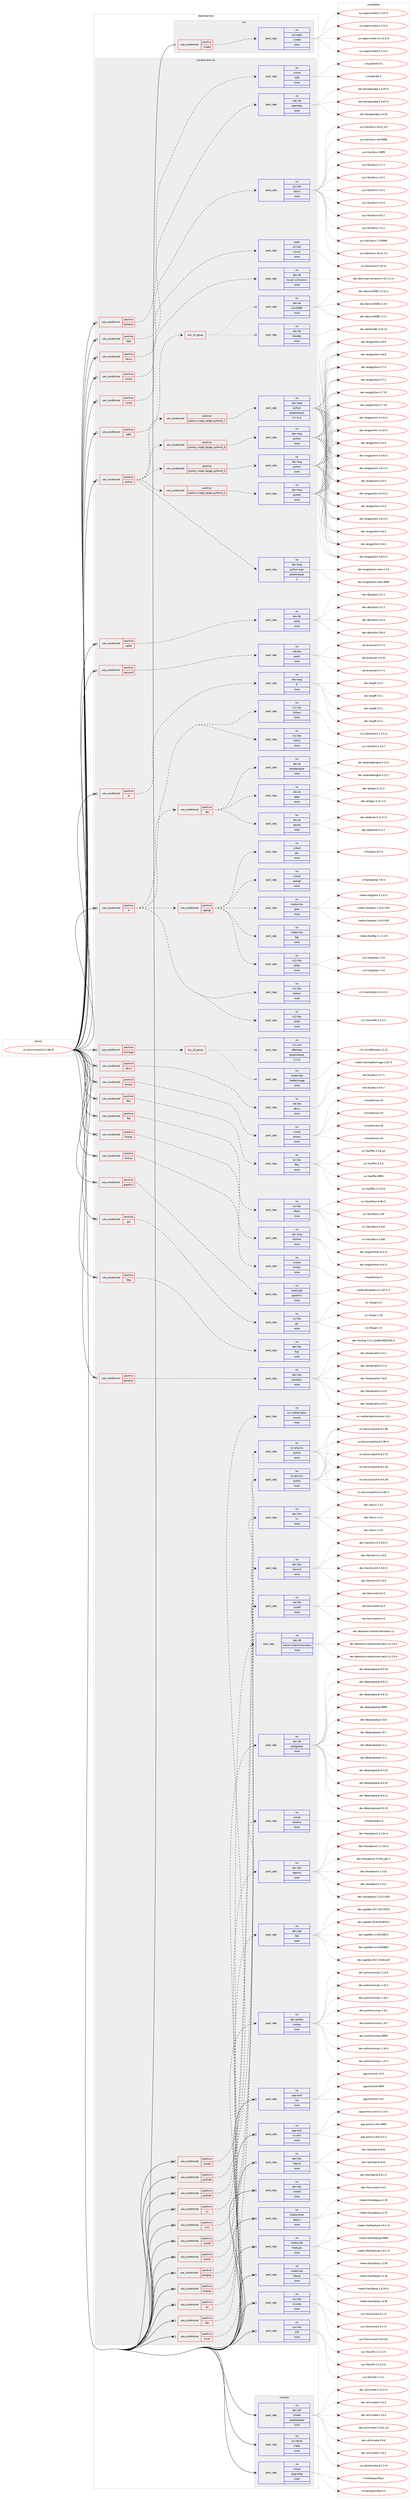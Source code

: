 digraph prolog {

# *************
# Graph options
# *************

newrank=true;
concentrate=true;
compound=true;
graph [rankdir=LR,fontname=Helvetica,fontsize=10,ranksep=1.5];#, ranksep=2.5, nodesep=0.2];
edge  [arrowhead=vee];
node  [fontname=Helvetica,fontsize=10];

# **********
# The ebuild
# **********

subgraph cluster_leftcol {
color=gray;
rank=same;
label=<<i>ebuild</i>>;
id [label="sci-physics/root-6.12.06-r9", color=red, width=4, href="../sci-physics/root-6.12.06-r9.svg"];
}

# ****************
# The dependencies
# ****************

subgraph cluster_midcol {
color=gray;
label=<<i>dependencies</i>>;
subgraph cluster_compile {
fillcolor="#eeeeee";
style=filled;
label=<<i>compile</i>>;
subgraph pack1217921 {
dependency1700977 [label=<<TABLE BORDER="0" CELLBORDER="1" CELLSPACING="0" CELLPADDING="4" WIDTH="220"><TR><TD ROWSPAN="6" CELLPADDING="30">pack_dep</TD></TR><TR><TD WIDTH="110">no</TD></TR><TR><TD>dev-util</TD></TR><TR><TD>cmake</TD></TR><TR><TD>greaterequal</TD></TR><TR><TD>3.9.6</TD></TR></TABLE>>, shape=none, color=blue];
}
id:e -> dependency1700977:w [weight=20,style="solid",arrowhead="vee"];
subgraph pack1217922 {
dependency1700978 [label=<<TABLE BORDER="0" CELLBORDER="1" CELLSPACING="0" CELLPADDING="4" WIDTH="220"><TR><TD ROWSPAN="6" CELLPADDING="30">pack_dep</TD></TR><TR><TD WIDTH="110">no</TD></TR><TR><TD>sys-devel</TD></TR><TR><TD>make</TD></TR><TR><TD>none</TD></TR><TR><TD></TD></TR></TABLE>>, shape=none, color=blue];
}
id:e -> dependency1700978:w [weight=20,style="solid",arrowhead="vee"];
subgraph pack1217923 {
dependency1700979 [label=<<TABLE BORDER="0" CELLBORDER="1" CELLSPACING="0" CELLPADDING="4" WIDTH="220"><TR><TD ROWSPAN="6" CELLPADDING="30">pack_dep</TD></TR><TR><TD WIDTH="110">no</TD></TR><TR><TD>virtual</TD></TR><TR><TD>pkgconfig</TD></TR><TR><TD>none</TD></TR><TR><TD></TD></TR></TABLE>>, shape=none, color=blue];
}
id:e -> dependency1700979:w [weight=20,style="solid",arrowhead="vee"];
}
subgraph cluster_compileandrun {
fillcolor="#eeeeee";
style=filled;
label=<<i>compile and run</i>>;
subgraph cond455167 {
dependency1700980 [label=<<TABLE BORDER="0" CELLBORDER="1" CELLSPACING="0" CELLPADDING="4"><TR><TD ROWSPAN="3" CELLPADDING="10">use_conditional</TD></TR><TR><TD>positive</TD></TR><TR><TD>R</TD></TR></TABLE>>, shape=none, color=red];
subgraph pack1217924 {
dependency1700981 [label=<<TABLE BORDER="0" CELLBORDER="1" CELLSPACING="0" CELLPADDING="4" WIDTH="220"><TR><TD ROWSPAN="6" CELLPADDING="30">pack_dep</TD></TR><TR><TD WIDTH="110">no</TD></TR><TR><TD>dev-lang</TD></TR><TR><TD>R</TD></TR><TR><TD>none</TD></TR><TR><TD></TD></TR></TABLE>>, shape=none, color=blue];
}
dependency1700980:e -> dependency1700981:w [weight=20,style="dashed",arrowhead="vee"];
}
id:e -> dependency1700980:w [weight=20,style="solid",arrowhead="odotvee"];
subgraph cond455168 {
dependency1700982 [label=<<TABLE BORDER="0" CELLBORDER="1" CELLSPACING="0" CELLPADDING="4"><TR><TD ROWSPAN="3" CELLPADDING="10">use_conditional</TD></TR><TR><TD>positive</TD></TR><TR><TD>X</TD></TR></TABLE>>, shape=none, color=red];
subgraph pack1217925 {
dependency1700983 [label=<<TABLE BORDER="0" CELLBORDER="1" CELLSPACING="0" CELLPADDING="4" WIDTH="220"><TR><TD ROWSPAN="6" CELLPADDING="30">pack_dep</TD></TR><TR><TD WIDTH="110">no</TD></TR><TR><TD>x11-libs</TD></TR><TR><TD>libX11</TD></TR><TR><TD>none</TD></TR><TR><TD></TD></TR></TABLE>>, shape=none, color=blue];
}
dependency1700982:e -> dependency1700983:w [weight=20,style="dashed",arrowhead="vee"];
subgraph pack1217926 {
dependency1700984 [label=<<TABLE BORDER="0" CELLBORDER="1" CELLSPACING="0" CELLPADDING="4" WIDTH="220"><TR><TD ROWSPAN="6" CELLPADDING="30">pack_dep</TD></TR><TR><TD WIDTH="110">no</TD></TR><TR><TD>x11-libs</TD></TR><TR><TD>libXext</TD></TR><TR><TD>none</TD></TR><TR><TD></TD></TR></TABLE>>, shape=none, color=blue];
}
dependency1700982:e -> dependency1700984:w [weight=20,style="dashed",arrowhead="vee"];
subgraph pack1217927 {
dependency1700985 [label=<<TABLE BORDER="0" CELLBORDER="1" CELLSPACING="0" CELLPADDING="4" WIDTH="220"><TR><TD ROWSPAN="6" CELLPADDING="30">pack_dep</TD></TR><TR><TD WIDTH="110">no</TD></TR><TR><TD>x11-libs</TD></TR><TR><TD>libXft</TD></TR><TR><TD>none</TD></TR><TR><TD></TD></TR></TABLE>>, shape=none, color=blue];
}
dependency1700982:e -> dependency1700985:w [weight=20,style="dashed",arrowhead="vee"];
subgraph pack1217928 {
dependency1700986 [label=<<TABLE BORDER="0" CELLBORDER="1" CELLSPACING="0" CELLPADDING="4" WIDTH="220"><TR><TD ROWSPAN="6" CELLPADDING="30">pack_dep</TD></TR><TR><TD WIDTH="110">no</TD></TR><TR><TD>x11-libs</TD></TR><TR><TD>libXpm</TD></TR><TR><TD>none</TD></TR><TR><TD></TD></TR></TABLE>>, shape=none, color=blue];
}
dependency1700982:e -> dependency1700986:w [weight=20,style="dashed",arrowhead="vee"];
subgraph cond455169 {
dependency1700987 [label=<<TABLE BORDER="0" CELLBORDER="1" CELLSPACING="0" CELLPADDING="4"><TR><TD ROWSPAN="3" CELLPADDING="10">use_conditional</TD></TR><TR><TD>positive</TD></TR><TR><TD>opengl</TD></TR></TABLE>>, shape=none, color=red];
subgraph pack1217929 {
dependency1700988 [label=<<TABLE BORDER="0" CELLBORDER="1" CELLSPACING="0" CELLPADDING="4" WIDTH="220"><TR><TD ROWSPAN="6" CELLPADDING="30">pack_dep</TD></TR><TR><TD WIDTH="110">no</TD></TR><TR><TD>media-libs</TD></TR><TR><TD>ftgl</TD></TR><TR><TD>none</TD></TR><TR><TD></TD></TR></TABLE>>, shape=none, color=blue];
}
dependency1700987:e -> dependency1700988:w [weight=20,style="dashed",arrowhead="vee"];
subgraph pack1217930 {
dependency1700989 [label=<<TABLE BORDER="0" CELLBORDER="1" CELLSPACING="0" CELLPADDING="4" WIDTH="220"><TR><TD ROWSPAN="6" CELLPADDING="30">pack_dep</TD></TR><TR><TD WIDTH="110">no</TD></TR><TR><TD>media-libs</TD></TR><TR><TD>glew</TD></TR><TR><TD>none</TD></TR><TR><TD></TD></TR></TABLE>>, shape=none, color=blue];
}
dependency1700987:e -> dependency1700989:w [weight=20,style="dashed",arrowhead="vee"];
subgraph pack1217931 {
dependency1700990 [label=<<TABLE BORDER="0" CELLBORDER="1" CELLSPACING="0" CELLPADDING="4" WIDTH="220"><TR><TD ROWSPAN="6" CELLPADDING="30">pack_dep</TD></TR><TR><TD WIDTH="110">no</TD></TR><TR><TD>virtual</TD></TR><TR><TD>opengl</TD></TR><TR><TD>none</TD></TR><TR><TD></TD></TR></TABLE>>, shape=none, color=blue];
}
dependency1700987:e -> dependency1700990:w [weight=20,style="dashed",arrowhead="vee"];
subgraph pack1217932 {
dependency1700991 [label=<<TABLE BORDER="0" CELLBORDER="1" CELLSPACING="0" CELLPADDING="4" WIDTH="220"><TR><TD ROWSPAN="6" CELLPADDING="30">pack_dep</TD></TR><TR><TD WIDTH="110">no</TD></TR><TR><TD>virtual</TD></TR><TR><TD>glu</TD></TR><TR><TD>none</TD></TR><TR><TD></TD></TR></TABLE>>, shape=none, color=blue];
}
dependency1700987:e -> dependency1700991:w [weight=20,style="dashed",arrowhead="vee"];
subgraph pack1217933 {
dependency1700992 [label=<<TABLE BORDER="0" CELLBORDER="1" CELLSPACING="0" CELLPADDING="4" WIDTH="220"><TR><TD ROWSPAN="6" CELLPADDING="30">pack_dep</TD></TR><TR><TD WIDTH="110">no</TD></TR><TR><TD>x11-libs</TD></TR><TR><TD>gl2ps</TD></TR><TR><TD>none</TD></TR><TR><TD></TD></TR></TABLE>>, shape=none, color=blue];
}
dependency1700987:e -> dependency1700992:w [weight=20,style="dashed",arrowhead="vee"];
}
dependency1700982:e -> dependency1700987:w [weight=20,style="dashed",arrowhead="vee"];
subgraph cond455170 {
dependency1700993 [label=<<TABLE BORDER="0" CELLBORDER="1" CELLSPACING="0" CELLPADDING="4"><TR><TD ROWSPAN="3" CELLPADDING="10">use_conditional</TD></TR><TR><TD>positive</TD></TR><TR><TD>qt5</TD></TR></TABLE>>, shape=none, color=red];
subgraph pack1217934 {
dependency1700994 [label=<<TABLE BORDER="0" CELLBORDER="1" CELLSPACING="0" CELLPADDING="4" WIDTH="220"><TR><TD ROWSPAN="6" CELLPADDING="30">pack_dep</TD></TR><TR><TD WIDTH="110">no</TD></TR><TR><TD>dev-qt</TD></TR><TR><TD>qtcore</TD></TR><TR><TD>none</TD></TR><TR><TD></TD></TR></TABLE>>, shape=none, color=blue];
}
dependency1700993:e -> dependency1700994:w [weight=20,style="dashed",arrowhead="vee"];
subgraph pack1217935 {
dependency1700995 [label=<<TABLE BORDER="0" CELLBORDER="1" CELLSPACING="0" CELLPADDING="4" WIDTH="220"><TR><TD ROWSPAN="6" CELLPADDING="30">pack_dep</TD></TR><TR><TD WIDTH="110">no</TD></TR><TR><TD>dev-qt</TD></TR><TR><TD>qtgui</TD></TR><TR><TD>none</TD></TR><TR><TD></TD></TR></TABLE>>, shape=none, color=blue];
}
dependency1700993:e -> dependency1700995:w [weight=20,style="dashed",arrowhead="vee"];
subgraph pack1217936 {
dependency1700996 [label=<<TABLE BORDER="0" CELLBORDER="1" CELLSPACING="0" CELLPADDING="4" WIDTH="220"><TR><TD ROWSPAN="6" CELLPADDING="30">pack_dep</TD></TR><TR><TD WIDTH="110">no</TD></TR><TR><TD>dev-qt</TD></TR><TR><TD>qtwebengine</TD></TR><TR><TD>none</TD></TR><TR><TD></TD></TR></TABLE>>, shape=none, color=blue];
}
dependency1700993:e -> dependency1700996:w [weight=20,style="dashed",arrowhead="vee"];
}
dependency1700982:e -> dependency1700993:w [weight=20,style="dashed",arrowhead="vee"];
}
id:e -> dependency1700982:w [weight=20,style="solid",arrowhead="odotvee"];
subgraph cond455171 {
dependency1700997 [label=<<TABLE BORDER="0" CELLBORDER="1" CELLSPACING="0" CELLPADDING="4"><TR><TD ROWSPAN="3" CELLPADDING="10">use_conditional</TD></TR><TR><TD>positive</TD></TR><TR><TD>asimage</TD></TR></TABLE>>, shape=none, color=red];
subgraph any27037 {
dependency1700998 [label=<<TABLE BORDER="0" CELLBORDER="1" CELLSPACING="0" CELLPADDING="4"><TR><TD CELLPADDING="10">any_of_group</TD></TR></TABLE>>, shape=none, color=red];subgraph pack1217937 {
dependency1700999 [label=<<TABLE BORDER="0" CELLBORDER="1" CELLSPACING="0" CELLPADDING="4" WIDTH="220"><TR><TD ROWSPAN="6" CELLPADDING="30">pack_dep</TD></TR><TR><TD WIDTH="110">no</TD></TR><TR><TD>media-libs</TD></TR><TR><TD>libafterimage</TD></TR><TR><TD>none</TD></TR><TR><TD></TD></TR></TABLE>>, shape=none, color=blue];
}
dependency1700998:e -> dependency1700999:w [weight=20,style="dotted",arrowhead="oinv"];
subgraph pack1217938 {
dependency1701000 [label=<<TABLE BORDER="0" CELLBORDER="1" CELLSPACING="0" CELLPADDING="4" WIDTH="220"><TR><TD ROWSPAN="6" CELLPADDING="30">pack_dep</TD></TR><TR><TD WIDTH="110">no</TD></TR><TR><TD>x11-wm</TD></TR><TR><TD>afterstep</TD></TR><TR><TD>greaterequal</TD></TR><TR><TD>2.2.11</TD></TR></TABLE>>, shape=none, color=blue];
}
dependency1700998:e -> dependency1701000:w [weight=20,style="dotted",arrowhead="oinv"];
}
dependency1700997:e -> dependency1700998:w [weight=20,style="dashed",arrowhead="vee"];
}
id:e -> dependency1700997:w [weight=20,style="solid",arrowhead="odotvee"];
subgraph cond455172 {
dependency1701001 [label=<<TABLE BORDER="0" CELLBORDER="1" CELLSPACING="0" CELLPADDING="4"><TR><TD ROWSPAN="3" CELLPADDING="10">use_conditional</TD></TR><TR><TD>positive</TD></TR><TR><TD>davix</TD></TR></TABLE>>, shape=none, color=red];
subgraph pack1217939 {
dependency1701002 [label=<<TABLE BORDER="0" CELLBORDER="1" CELLSPACING="0" CELLPADDING="4" WIDTH="220"><TR><TD ROWSPAN="6" CELLPADDING="30">pack_dep</TD></TR><TR><TD WIDTH="110">no</TD></TR><TR><TD>net-libs</TD></TR><TR><TD>davix</TD></TR><TR><TD>none</TD></TR><TR><TD></TD></TR></TABLE>>, shape=none, color=blue];
}
dependency1701001:e -> dependency1701002:w [weight=20,style="dashed",arrowhead="vee"];
}
id:e -> dependency1701001:w [weight=20,style="solid",arrowhead="odotvee"];
subgraph cond455173 {
dependency1701003 [label=<<TABLE BORDER="0" CELLBORDER="1" CELLSPACING="0" CELLPADDING="4"><TR><TD ROWSPAN="3" CELLPADDING="10">use_conditional</TD></TR><TR><TD>positive</TD></TR><TR><TD>emacs</TD></TR></TABLE>>, shape=none, color=red];
subgraph pack1217940 {
dependency1701004 [label=<<TABLE BORDER="0" CELLBORDER="1" CELLSPACING="0" CELLPADDING="4" WIDTH="220"><TR><TD ROWSPAN="6" CELLPADDING="30">pack_dep</TD></TR><TR><TD WIDTH="110">no</TD></TR><TR><TD>virtual</TD></TR><TR><TD>emacs</TD></TR><TR><TD>none</TD></TR><TR><TD></TD></TR></TABLE>>, shape=none, color=blue];
}
dependency1701003:e -> dependency1701004:w [weight=20,style="dashed",arrowhead="vee"];
}
id:e -> dependency1701003:w [weight=20,style="solid",arrowhead="odotvee"];
subgraph cond455174 {
dependency1701005 [label=<<TABLE BORDER="0" CELLBORDER="1" CELLSPACING="0" CELLPADDING="4"><TR><TD ROWSPAN="3" CELLPADDING="10">use_conditional</TD></TR><TR><TD>positive</TD></TR><TR><TD>fftw</TD></TR></TABLE>>, shape=none, color=red];
subgraph pack1217941 {
dependency1701006 [label=<<TABLE BORDER="0" CELLBORDER="1" CELLSPACING="0" CELLPADDING="4" WIDTH="220"><TR><TD ROWSPAN="6" CELLPADDING="30">pack_dep</TD></TR><TR><TD WIDTH="110">no</TD></TR><TR><TD>sci-libs</TD></TR><TR><TD>fftw</TD></TR><TR><TD>none</TD></TR><TR><TD></TD></TR></TABLE>>, shape=none, color=blue];
}
dependency1701005:e -> dependency1701006:w [weight=20,style="dashed",arrowhead="vee"];
}
id:e -> dependency1701005:w [weight=20,style="solid",arrowhead="odotvee"];
subgraph cond455175 {
dependency1701007 [label=<<TABLE BORDER="0" CELLBORDER="1" CELLSPACING="0" CELLPADDING="4"><TR><TD ROWSPAN="3" CELLPADDING="10">use_conditional</TD></TR><TR><TD>positive</TD></TR><TR><TD>fits</TD></TR></TABLE>>, shape=none, color=red];
subgraph pack1217942 {
dependency1701008 [label=<<TABLE BORDER="0" CELLBORDER="1" CELLSPACING="0" CELLPADDING="4" WIDTH="220"><TR><TD ROWSPAN="6" CELLPADDING="30">pack_dep</TD></TR><TR><TD WIDTH="110">no</TD></TR><TR><TD>sci-libs</TD></TR><TR><TD>cfitsio</TD></TR><TR><TD>none</TD></TR><TR><TD></TD></TR></TABLE>>, shape=none, color=blue];
}
dependency1701007:e -> dependency1701008:w [weight=20,style="dashed",arrowhead="vee"];
}
id:e -> dependency1701007:w [weight=20,style="solid",arrowhead="odotvee"];
subgraph cond455176 {
dependency1701009 [label=<<TABLE BORDER="0" CELLBORDER="1" CELLSPACING="0" CELLPADDING="4"><TR><TD ROWSPAN="3" CELLPADDING="10">use_conditional</TD></TR><TR><TD>positive</TD></TR><TR><TD>fortran</TD></TR></TABLE>>, shape=none, color=red];
subgraph pack1217943 {
dependency1701010 [label=<<TABLE BORDER="0" CELLBORDER="1" CELLSPACING="0" CELLPADDING="4" WIDTH="220"><TR><TD ROWSPAN="6" CELLPADDING="30">pack_dep</TD></TR><TR><TD WIDTH="110">no</TD></TR><TR><TD>dev-lang</TD></TR><TR><TD>cfortran</TD></TR><TR><TD>none</TD></TR><TR><TD></TD></TR></TABLE>>, shape=none, color=blue];
}
dependency1701009:e -> dependency1701010:w [weight=20,style="dashed",arrowhead="vee"];
}
id:e -> dependency1701009:w [weight=20,style="solid",arrowhead="odotvee"];
subgraph cond455177 {
dependency1701011 [label=<<TABLE BORDER="0" CELLBORDER="1" CELLSPACING="0" CELLPADDING="4"><TR><TD ROWSPAN="3" CELLPADDING="10">use_conditional</TD></TR><TR><TD>positive</TD></TR><TR><TD>fortran</TD></TR></TABLE>>, shape=none, color=red];
subgraph pack1217944 {
dependency1701012 [label=<<TABLE BORDER="0" CELLBORDER="1" CELLSPACING="0" CELLPADDING="4" WIDTH="220"><TR><TD ROWSPAN="6" CELLPADDING="30">pack_dep</TD></TR><TR><TD WIDTH="110">no</TD></TR><TR><TD>virtual</TD></TR><TR><TD>fortran</TD></TR><TR><TD>none</TD></TR><TR><TD></TD></TR></TABLE>>, shape=none, color=blue];
}
dependency1701011:e -> dependency1701012:w [weight=20,style="dashed",arrowhead="vee"];
}
id:e -> dependency1701011:w [weight=20,style="solid",arrowhead="odotvee"];
subgraph cond455178 {
dependency1701013 [label=<<TABLE BORDER="0" CELLBORDER="1" CELLSPACING="0" CELLPADDING="4"><TR><TD ROWSPAN="3" CELLPADDING="10">use_conditional</TD></TR><TR><TD>positive</TD></TR><TR><TD>graphviz</TD></TR></TABLE>>, shape=none, color=red];
subgraph pack1217945 {
dependency1701014 [label=<<TABLE BORDER="0" CELLBORDER="1" CELLSPACING="0" CELLPADDING="4" WIDTH="220"><TR><TD ROWSPAN="6" CELLPADDING="30">pack_dep</TD></TR><TR><TD WIDTH="110">no</TD></TR><TR><TD>media-gfx</TD></TR><TR><TD>graphviz</TD></TR><TR><TD>none</TD></TR><TR><TD></TD></TR></TABLE>>, shape=none, color=blue];
}
dependency1701013:e -> dependency1701014:w [weight=20,style="dashed",arrowhead="vee"];
}
id:e -> dependency1701013:w [weight=20,style="solid",arrowhead="odotvee"];
subgraph cond455179 {
dependency1701015 [label=<<TABLE BORDER="0" CELLBORDER="1" CELLSPACING="0" CELLPADDING="4"><TR><TD ROWSPAN="3" CELLPADDING="10">use_conditional</TD></TR><TR><TD>positive</TD></TR><TR><TD>gsl</TD></TR></TABLE>>, shape=none, color=red];
subgraph pack1217946 {
dependency1701016 [label=<<TABLE BORDER="0" CELLBORDER="1" CELLSPACING="0" CELLPADDING="4" WIDTH="220"><TR><TD ROWSPAN="6" CELLPADDING="30">pack_dep</TD></TR><TR><TD WIDTH="110">no</TD></TR><TR><TD>sci-libs</TD></TR><TR><TD>gsl</TD></TR><TR><TD>none</TD></TR><TR><TD></TD></TR></TABLE>>, shape=none, color=blue];
}
dependency1701015:e -> dependency1701016:w [weight=20,style="dashed",arrowhead="vee"];
}
id:e -> dependency1701015:w [weight=20,style="solid",arrowhead="odotvee"];
subgraph cond455180 {
dependency1701017 [label=<<TABLE BORDER="0" CELLBORDER="1" CELLSPACING="0" CELLPADDING="4"><TR><TD ROWSPAN="3" CELLPADDING="10">use_conditional</TD></TR><TR><TD>positive</TD></TR><TR><TD>http</TD></TR></TABLE>>, shape=none, color=red];
subgraph pack1217947 {
dependency1701018 [label=<<TABLE BORDER="0" CELLBORDER="1" CELLSPACING="0" CELLPADDING="4" WIDTH="220"><TR><TD ROWSPAN="6" CELLPADDING="30">pack_dep</TD></TR><TR><TD WIDTH="110">no</TD></TR><TR><TD>dev-libs</TD></TR><TR><TD>fcgi</TD></TR><TR><TD>none</TD></TR><TR><TD></TD></TR></TABLE>>, shape=none, color=blue];
}
dependency1701017:e -> dependency1701018:w [weight=20,style="dashed",arrowhead="vee"];
}
id:e -> dependency1701017:w [weight=20,style="solid",arrowhead="odotvee"];
subgraph cond455181 {
dependency1701019 [label=<<TABLE BORDER="0" CELLBORDER="1" CELLSPACING="0" CELLPADDING="4"><TR><TD ROWSPAN="3" CELLPADDING="10">use_conditional</TD></TR><TR><TD>positive</TD></TR><TR><TD>jemalloc</TD></TR></TABLE>>, shape=none, color=red];
subgraph pack1217948 {
dependency1701020 [label=<<TABLE BORDER="0" CELLBORDER="1" CELLSPACING="0" CELLPADDING="4" WIDTH="220"><TR><TD ROWSPAN="6" CELLPADDING="30">pack_dep</TD></TR><TR><TD WIDTH="110">no</TD></TR><TR><TD>dev-libs</TD></TR><TR><TD>jemalloc</TD></TR><TR><TD>none</TD></TR><TR><TD></TD></TR></TABLE>>, shape=none, color=blue];
}
dependency1701019:e -> dependency1701020:w [weight=20,style="dashed",arrowhead="vee"];
}
id:e -> dependency1701019:w [weight=20,style="solid",arrowhead="odotvee"];
subgraph cond455182 {
dependency1701021 [label=<<TABLE BORDER="0" CELLBORDER="1" CELLSPACING="0" CELLPADDING="4"><TR><TD ROWSPAN="3" CELLPADDING="10">use_conditional</TD></TR><TR><TD>positive</TD></TR><TR><TD>kerberos</TD></TR></TABLE>>, shape=none, color=red];
subgraph pack1217949 {
dependency1701022 [label=<<TABLE BORDER="0" CELLBORDER="1" CELLSPACING="0" CELLPADDING="4" WIDTH="220"><TR><TD ROWSPAN="6" CELLPADDING="30">pack_dep</TD></TR><TR><TD WIDTH="110">no</TD></TR><TR><TD>virtual</TD></TR><TR><TD>krb5</TD></TR><TR><TD>none</TD></TR><TR><TD></TD></TR></TABLE>>, shape=none, color=blue];
}
dependency1701021:e -> dependency1701022:w [weight=20,style="dashed",arrowhead="vee"];
}
id:e -> dependency1701021:w [weight=20,style="solid",arrowhead="odotvee"];
subgraph cond455183 {
dependency1701023 [label=<<TABLE BORDER="0" CELLBORDER="1" CELLSPACING="0" CELLPADDING="4"><TR><TD ROWSPAN="3" CELLPADDING="10">use_conditional</TD></TR><TR><TD>positive</TD></TR><TR><TD>ldap</TD></TR></TABLE>>, shape=none, color=red];
subgraph pack1217950 {
dependency1701024 [label=<<TABLE BORDER="0" CELLBORDER="1" CELLSPACING="0" CELLPADDING="4" WIDTH="220"><TR><TD ROWSPAN="6" CELLPADDING="30">pack_dep</TD></TR><TR><TD WIDTH="110">no</TD></TR><TR><TD>net-nds</TD></TR><TR><TD>openldap</TD></TR><TR><TD>none</TD></TR><TR><TD></TD></TR></TABLE>>, shape=none, color=blue];
}
dependency1701023:e -> dependency1701024:w [weight=20,style="dashed",arrowhead="vee"];
}
id:e -> dependency1701023:w [weight=20,style="solid",arrowhead="odotvee"];
subgraph cond455184 {
dependency1701025 [label=<<TABLE BORDER="0" CELLBORDER="1" CELLSPACING="0" CELLPADDING="4"><TR><TD ROWSPAN="3" CELLPADDING="10">use_conditional</TD></TR><TR><TD>positive</TD></TR><TR><TD>libcxx</TD></TR></TABLE>>, shape=none, color=red];
subgraph pack1217951 {
dependency1701026 [label=<<TABLE BORDER="0" CELLBORDER="1" CELLSPACING="0" CELLPADDING="4" WIDTH="220"><TR><TD ROWSPAN="6" CELLPADDING="30">pack_dep</TD></TR><TR><TD WIDTH="110">no</TD></TR><TR><TD>sys-libs</TD></TR><TR><TD>libcxx</TD></TR><TR><TD>none</TD></TR><TR><TD></TD></TR></TABLE>>, shape=none, color=blue];
}
dependency1701025:e -> dependency1701026:w [weight=20,style="dashed",arrowhead="vee"];
}
id:e -> dependency1701025:w [weight=20,style="solid",arrowhead="odotvee"];
subgraph cond455185 {
dependency1701027 [label=<<TABLE BORDER="0" CELLBORDER="1" CELLSPACING="0" CELLPADDING="4"><TR><TD ROWSPAN="3" CELLPADDING="10">use_conditional</TD></TR><TR><TD>positive</TD></TR><TR><TD>minuit</TD></TR></TABLE>>, shape=none, color=red];
subgraph pack1217952 {
dependency1701028 [label=<<TABLE BORDER="0" CELLBORDER="1" CELLSPACING="0" CELLPADDING="4" WIDTH="220"><TR><TD ROWSPAN="6" CELLPADDING="30">pack_dep</TD></TR><TR><TD WIDTH="110">weak</TD></TR><TR><TD>sci-libs</TD></TR><TR><TD>minuit</TD></TR><TR><TD>none</TD></TR><TR><TD></TD></TR></TABLE>>, shape=none, color=blue];
}
dependency1701027:e -> dependency1701028:w [weight=20,style="dashed",arrowhead="vee"];
}
id:e -> dependency1701027:w [weight=20,style="solid",arrowhead="odotvee"];
subgraph cond455186 {
dependency1701029 [label=<<TABLE BORDER="0" CELLBORDER="1" CELLSPACING="0" CELLPADDING="4"><TR><TD ROWSPAN="3" CELLPADDING="10">use_conditional</TD></TR><TR><TD>positive</TD></TR><TR><TD>mysql</TD></TR></TABLE>>, shape=none, color=red];
subgraph pack1217953 {
dependency1701030 [label=<<TABLE BORDER="0" CELLBORDER="1" CELLSPACING="0" CELLPADDING="4" WIDTH="220"><TR><TD ROWSPAN="6" CELLPADDING="30">pack_dep</TD></TR><TR><TD WIDTH="110">no</TD></TR><TR><TD>dev-db</TD></TR><TR><TD>mysql-connector-c</TD></TR><TR><TD>none</TD></TR><TR><TD></TD></TR></TABLE>>, shape=none, color=blue];
}
dependency1701029:e -> dependency1701030:w [weight=20,style="dashed",arrowhead="vee"];
}
id:e -> dependency1701029:w [weight=20,style="solid",arrowhead="odotvee"];
subgraph cond455187 {
dependency1701031 [label=<<TABLE BORDER="0" CELLBORDER="1" CELLSPACING="0" CELLPADDING="4"><TR><TD ROWSPAN="3" CELLPADDING="10">use_conditional</TD></TR><TR><TD>positive</TD></TR><TR><TD>odbc</TD></TR></TABLE>>, shape=none, color=red];
subgraph any27038 {
dependency1701032 [label=<<TABLE BORDER="0" CELLBORDER="1" CELLSPACING="0" CELLPADDING="4"><TR><TD CELLPADDING="10">any_of_group</TD></TR></TABLE>>, shape=none, color=red];subgraph pack1217954 {
dependency1701033 [label=<<TABLE BORDER="0" CELLBORDER="1" CELLSPACING="0" CELLPADDING="4" WIDTH="220"><TR><TD ROWSPAN="6" CELLPADDING="30">pack_dep</TD></TR><TR><TD WIDTH="110">no</TD></TR><TR><TD>dev-db</TD></TR><TR><TD>libiodbc</TD></TR><TR><TD>none</TD></TR><TR><TD></TD></TR></TABLE>>, shape=none, color=blue];
}
dependency1701032:e -> dependency1701033:w [weight=20,style="dotted",arrowhead="oinv"];
subgraph pack1217955 {
dependency1701034 [label=<<TABLE BORDER="0" CELLBORDER="1" CELLSPACING="0" CELLPADDING="4" WIDTH="220"><TR><TD ROWSPAN="6" CELLPADDING="30">pack_dep</TD></TR><TR><TD WIDTH="110">no</TD></TR><TR><TD>dev-db</TD></TR><TR><TD>unixODBC</TD></TR><TR><TD>none</TD></TR><TR><TD></TD></TR></TABLE>>, shape=none, color=blue];
}
dependency1701032:e -> dependency1701034:w [weight=20,style="dotted",arrowhead="oinv"];
}
dependency1701031:e -> dependency1701032:w [weight=20,style="dashed",arrowhead="vee"];
}
id:e -> dependency1701031:w [weight=20,style="solid",arrowhead="odotvee"];
subgraph cond455188 {
dependency1701035 [label=<<TABLE BORDER="0" CELLBORDER="1" CELLSPACING="0" CELLPADDING="4"><TR><TD ROWSPAN="3" CELLPADDING="10">use_conditional</TD></TR><TR><TD>positive</TD></TR><TR><TD>oracle</TD></TR></TABLE>>, shape=none, color=red];
subgraph pack1217956 {
dependency1701036 [label=<<TABLE BORDER="0" CELLBORDER="1" CELLSPACING="0" CELLPADDING="4" WIDTH="220"><TR><TD ROWSPAN="6" CELLPADDING="30">pack_dep</TD></TR><TR><TD WIDTH="110">no</TD></TR><TR><TD>dev-db</TD></TR><TR><TD>oracle-instantclient-basic</TD></TR><TR><TD>none</TD></TR><TR><TD></TD></TR></TABLE>>, shape=none, color=blue];
}
dependency1701035:e -> dependency1701036:w [weight=20,style="dashed",arrowhead="vee"];
}
id:e -> dependency1701035:w [weight=20,style="solid",arrowhead="odotvee"];
subgraph cond455189 {
dependency1701037 [label=<<TABLE BORDER="0" CELLBORDER="1" CELLSPACING="0" CELLPADDING="4"><TR><TD ROWSPAN="3" CELLPADDING="10">use_conditional</TD></TR><TR><TD>positive</TD></TR><TR><TD>postgres</TD></TR></TABLE>>, shape=none, color=red];
subgraph pack1217957 {
dependency1701038 [label=<<TABLE BORDER="0" CELLBORDER="1" CELLSPACING="0" CELLPADDING="4" WIDTH="220"><TR><TD ROWSPAN="6" CELLPADDING="30">pack_dep</TD></TR><TR><TD WIDTH="110">no</TD></TR><TR><TD>dev-db</TD></TR><TR><TD>postgresql</TD></TR><TR><TD>none</TD></TR><TR><TD></TD></TR></TABLE>>, shape=none, color=blue];
}
dependency1701037:e -> dependency1701038:w [weight=20,style="dashed",arrowhead="vee"];
}
id:e -> dependency1701037:w [weight=20,style="solid",arrowhead="odotvee"];
subgraph cond455190 {
dependency1701039 [label=<<TABLE BORDER="0" CELLBORDER="1" CELLSPACING="0" CELLPADDING="4"><TR><TD ROWSPAN="3" CELLPADDING="10">use_conditional</TD></TR><TR><TD>positive</TD></TR><TR><TD>pythia6</TD></TR></TABLE>>, shape=none, color=red];
subgraph pack1217958 {
dependency1701040 [label=<<TABLE BORDER="0" CELLBORDER="1" CELLSPACING="0" CELLPADDING="4" WIDTH="220"><TR><TD ROWSPAN="6" CELLPADDING="30">pack_dep</TD></TR><TR><TD WIDTH="110">no</TD></TR><TR><TD>sci-physics</TD></TR><TR><TD>pythia</TD></TR><TR><TD>none</TD></TR><TR><TD></TD></TR></TABLE>>, shape=none, color=blue];
}
dependency1701039:e -> dependency1701040:w [weight=20,style="dashed",arrowhead="vee"];
}
id:e -> dependency1701039:w [weight=20,style="solid",arrowhead="odotvee"];
subgraph cond455191 {
dependency1701041 [label=<<TABLE BORDER="0" CELLBORDER="1" CELLSPACING="0" CELLPADDING="4"><TR><TD ROWSPAN="3" CELLPADDING="10">use_conditional</TD></TR><TR><TD>positive</TD></TR><TR><TD>pythia8</TD></TR></TABLE>>, shape=none, color=red];
subgraph pack1217959 {
dependency1701042 [label=<<TABLE BORDER="0" CELLBORDER="1" CELLSPACING="0" CELLPADDING="4" WIDTH="220"><TR><TD ROWSPAN="6" CELLPADDING="30">pack_dep</TD></TR><TR><TD WIDTH="110">no</TD></TR><TR><TD>sci-physics</TD></TR><TR><TD>pythia</TD></TR><TR><TD>none</TD></TR><TR><TD></TD></TR></TABLE>>, shape=none, color=blue];
}
dependency1701041:e -> dependency1701042:w [weight=20,style="dashed",arrowhead="vee"];
}
id:e -> dependency1701041:w [weight=20,style="solid",arrowhead="odotvee"];
subgraph cond455192 {
dependency1701043 [label=<<TABLE BORDER="0" CELLBORDER="1" CELLSPACING="0" CELLPADDING="4"><TR><TD ROWSPAN="3" CELLPADDING="10">use_conditional</TD></TR><TR><TD>positive</TD></TR><TR><TD>python</TD></TR></TABLE>>, shape=none, color=red];
subgraph cond455193 {
dependency1701044 [label=<<TABLE BORDER="0" CELLBORDER="1" CELLSPACING="0" CELLPADDING="4"><TR><TD ROWSPAN="3" CELLPADDING="10">use_conditional</TD></TR><TR><TD>positive</TD></TR><TR><TD>python_single_target_python2_7</TD></TR></TABLE>>, shape=none, color=red];
subgraph pack1217960 {
dependency1701045 [label=<<TABLE BORDER="0" CELLBORDER="1" CELLSPACING="0" CELLPADDING="4" WIDTH="220"><TR><TD ROWSPAN="6" CELLPADDING="30">pack_dep</TD></TR><TR><TD WIDTH="110">no</TD></TR><TR><TD>dev-lang</TD></TR><TR><TD>python</TD></TR><TR><TD>greaterequal</TD></TR><TR><TD>2.7.5-r2</TD></TR></TABLE>>, shape=none, color=blue];
}
dependency1701044:e -> dependency1701045:w [weight=20,style="dashed",arrowhead="vee"];
}
dependency1701043:e -> dependency1701044:w [weight=20,style="dashed",arrowhead="vee"];
subgraph cond455194 {
dependency1701046 [label=<<TABLE BORDER="0" CELLBORDER="1" CELLSPACING="0" CELLPADDING="4"><TR><TD ROWSPAN="3" CELLPADDING="10">use_conditional</TD></TR><TR><TD>positive</TD></TR><TR><TD>python_single_target_python3_4</TD></TR></TABLE>>, shape=none, color=red];
subgraph pack1217961 {
dependency1701047 [label=<<TABLE BORDER="0" CELLBORDER="1" CELLSPACING="0" CELLPADDING="4" WIDTH="220"><TR><TD ROWSPAN="6" CELLPADDING="30">pack_dep</TD></TR><TR><TD WIDTH="110">no</TD></TR><TR><TD>dev-lang</TD></TR><TR><TD>python</TD></TR><TR><TD>none</TD></TR><TR><TD></TD></TR></TABLE>>, shape=none, color=blue];
}
dependency1701046:e -> dependency1701047:w [weight=20,style="dashed",arrowhead="vee"];
}
dependency1701043:e -> dependency1701046:w [weight=20,style="dashed",arrowhead="vee"];
subgraph cond455195 {
dependency1701048 [label=<<TABLE BORDER="0" CELLBORDER="1" CELLSPACING="0" CELLPADDING="4"><TR><TD ROWSPAN="3" CELLPADDING="10">use_conditional</TD></TR><TR><TD>positive</TD></TR><TR><TD>python_single_target_python3_5</TD></TR></TABLE>>, shape=none, color=red];
subgraph pack1217962 {
dependency1701049 [label=<<TABLE BORDER="0" CELLBORDER="1" CELLSPACING="0" CELLPADDING="4" WIDTH="220"><TR><TD ROWSPAN="6" CELLPADDING="30">pack_dep</TD></TR><TR><TD WIDTH="110">no</TD></TR><TR><TD>dev-lang</TD></TR><TR><TD>python</TD></TR><TR><TD>none</TD></TR><TR><TD></TD></TR></TABLE>>, shape=none, color=blue];
}
dependency1701048:e -> dependency1701049:w [weight=20,style="dashed",arrowhead="vee"];
}
dependency1701043:e -> dependency1701048:w [weight=20,style="dashed",arrowhead="vee"];
subgraph cond455196 {
dependency1701050 [label=<<TABLE BORDER="0" CELLBORDER="1" CELLSPACING="0" CELLPADDING="4"><TR><TD ROWSPAN="3" CELLPADDING="10">use_conditional</TD></TR><TR><TD>positive</TD></TR><TR><TD>python_single_target_python3_6</TD></TR></TABLE>>, shape=none, color=red];
subgraph pack1217963 {
dependency1701051 [label=<<TABLE BORDER="0" CELLBORDER="1" CELLSPACING="0" CELLPADDING="4" WIDTH="220"><TR><TD ROWSPAN="6" CELLPADDING="30">pack_dep</TD></TR><TR><TD WIDTH="110">no</TD></TR><TR><TD>dev-lang</TD></TR><TR><TD>python</TD></TR><TR><TD>none</TD></TR><TR><TD></TD></TR></TABLE>>, shape=none, color=blue];
}
dependency1701050:e -> dependency1701051:w [weight=20,style="dashed",arrowhead="vee"];
}
dependency1701043:e -> dependency1701050:w [weight=20,style="dashed",arrowhead="vee"];
subgraph pack1217964 {
dependency1701052 [label=<<TABLE BORDER="0" CELLBORDER="1" CELLSPACING="0" CELLPADDING="4" WIDTH="220"><TR><TD ROWSPAN="6" CELLPADDING="30">pack_dep</TD></TR><TR><TD WIDTH="110">no</TD></TR><TR><TD>dev-lang</TD></TR><TR><TD>python-exec</TD></TR><TR><TD>greaterequal</TD></TR><TR><TD>2</TD></TR></TABLE>>, shape=none, color=blue];
}
dependency1701043:e -> dependency1701052:w [weight=20,style="dashed",arrowhead="vee"];
}
id:e -> dependency1701043:w [weight=20,style="solid",arrowhead="odotvee"];
subgraph cond455197 {
dependency1701053 [label=<<TABLE BORDER="0" CELLBORDER="1" CELLSPACING="0" CELLPADDING="4"><TR><TD ROWSPAN="3" CELLPADDING="10">use_conditional</TD></TR><TR><TD>positive</TD></TR><TR><TD>shadow</TD></TR></TABLE>>, shape=none, color=red];
subgraph pack1217965 {
dependency1701054 [label=<<TABLE BORDER="0" CELLBORDER="1" CELLSPACING="0" CELLPADDING="4" WIDTH="220"><TR><TD ROWSPAN="6" CELLPADDING="30">pack_dep</TD></TR><TR><TD WIDTH="110">no</TD></TR><TR><TD>virtual</TD></TR><TR><TD>shadow</TD></TR><TR><TD>none</TD></TR><TR><TD></TD></TR></TABLE>>, shape=none, color=blue];
}
dependency1701053:e -> dependency1701054:w [weight=20,style="dashed",arrowhead="vee"];
}
id:e -> dependency1701053:w [weight=20,style="solid",arrowhead="odotvee"];
subgraph cond455198 {
dependency1701055 [label=<<TABLE BORDER="0" CELLBORDER="1" CELLSPACING="0" CELLPADDING="4"><TR><TD ROWSPAN="3" CELLPADDING="10">use_conditional</TD></TR><TR><TD>positive</TD></TR><TR><TD>sqlite</TD></TR></TABLE>>, shape=none, color=red];
subgraph pack1217966 {
dependency1701056 [label=<<TABLE BORDER="0" CELLBORDER="1" CELLSPACING="0" CELLPADDING="4" WIDTH="220"><TR><TD ROWSPAN="6" CELLPADDING="30">pack_dep</TD></TR><TR><TD WIDTH="110">no</TD></TR><TR><TD>dev-db</TD></TR><TR><TD>sqlite</TD></TR><TR><TD>none</TD></TR><TR><TD></TD></TR></TABLE>>, shape=none, color=blue];
}
dependency1701055:e -> dependency1701056:w [weight=20,style="dashed",arrowhead="vee"];
}
id:e -> dependency1701055:w [weight=20,style="solid",arrowhead="odotvee"];
subgraph cond455199 {
dependency1701057 [label=<<TABLE BORDER="0" CELLBORDER="1" CELLSPACING="0" CELLPADDING="4"><TR><TD ROWSPAN="3" CELLPADDING="10">use_conditional</TD></TR><TR><TD>positive</TD></TR><TR><TD>ssl</TD></TR></TABLE>>, shape=none, color=red];
subgraph pack1217967 {
dependency1701058 [label=<<TABLE BORDER="0" CELLBORDER="1" CELLSPACING="0" CELLPADDING="4" WIDTH="220"><TR><TD ROWSPAN="6" CELLPADDING="30">pack_dep</TD></TR><TR><TD WIDTH="110">no</TD></TR><TR><TD>dev-libs</TD></TR><TR><TD>openssl</TD></TR><TR><TD>none</TD></TR><TR><TD></TD></TR></TABLE>>, shape=none, color=blue];
}
dependency1701057:e -> dependency1701058:w [weight=20,style="dashed",arrowhead="vee"];
}
id:e -> dependency1701057:w [weight=20,style="solid",arrowhead="odotvee"];
subgraph cond455200 {
dependency1701059 [label=<<TABLE BORDER="0" CELLBORDER="1" CELLSPACING="0" CELLPADDING="4"><TR><TD ROWSPAN="3" CELLPADDING="10">use_conditional</TD></TR><TR><TD>positive</TD></TR><TR><TD>tbb</TD></TR></TABLE>>, shape=none, color=red];
subgraph pack1217968 {
dependency1701060 [label=<<TABLE BORDER="0" CELLBORDER="1" CELLSPACING="0" CELLPADDING="4" WIDTH="220"><TR><TD ROWSPAN="6" CELLPADDING="30">pack_dep</TD></TR><TR><TD WIDTH="110">no</TD></TR><TR><TD>dev-cpp</TD></TR><TR><TD>tbb</TD></TR><TR><TD>none</TD></TR><TR><TD></TD></TR></TABLE>>, shape=none, color=blue];
}
dependency1701059:e -> dependency1701060:w [weight=20,style="dashed",arrowhead="vee"];
}
id:e -> dependency1701059:w [weight=20,style="solid",arrowhead="odotvee"];
subgraph cond455201 {
dependency1701061 [label=<<TABLE BORDER="0" CELLBORDER="1" CELLSPACING="0" CELLPADDING="4"><TR><TD ROWSPAN="3" CELLPADDING="10">use_conditional</TD></TR><TR><TD>positive</TD></TR><TR><TD>tmva</TD></TR></TABLE>>, shape=none, color=red];
subgraph pack1217969 {
dependency1701062 [label=<<TABLE BORDER="0" CELLBORDER="1" CELLSPACING="0" CELLPADDING="4" WIDTH="220"><TR><TD ROWSPAN="6" CELLPADDING="30">pack_dep</TD></TR><TR><TD WIDTH="110">no</TD></TR><TR><TD>dev-python</TD></TR><TR><TD>numpy</TD></TR><TR><TD>none</TD></TR><TR><TD></TD></TR></TABLE>>, shape=none, color=blue];
}
dependency1701061:e -> dependency1701062:w [weight=20,style="dashed",arrowhead="vee"];
}
id:e -> dependency1701061:w [weight=20,style="solid",arrowhead="odotvee"];
subgraph cond455202 {
dependency1701063 [label=<<TABLE BORDER="0" CELLBORDER="1" CELLSPACING="0" CELLPADDING="4"><TR><TD ROWSPAN="3" CELLPADDING="10">use_conditional</TD></TR><TR><TD>positive</TD></TR><TR><TD>unuran</TD></TR></TABLE>>, shape=none, color=red];
subgraph pack1217970 {
dependency1701064 [label=<<TABLE BORDER="0" CELLBORDER="1" CELLSPACING="0" CELLPADDING="4" WIDTH="220"><TR><TD ROWSPAN="6" CELLPADDING="30">pack_dep</TD></TR><TR><TD WIDTH="110">no</TD></TR><TR><TD>sci-mathematics</TD></TR><TR><TD>unuran</TD></TR><TR><TD>none</TD></TR><TR><TD></TD></TR></TABLE>>, shape=none, color=blue];
}
dependency1701063:e -> dependency1701064:w [weight=20,style="dashed",arrowhead="vee"];
}
id:e -> dependency1701063:w [weight=20,style="solid",arrowhead="odotvee"];
subgraph cond455203 {
dependency1701065 [label=<<TABLE BORDER="0" CELLBORDER="1" CELLSPACING="0" CELLPADDING="4"><TR><TD ROWSPAN="3" CELLPADDING="10">use_conditional</TD></TR><TR><TD>positive</TD></TR><TR><TD>vc</TD></TR></TABLE>>, shape=none, color=red];
subgraph pack1217971 {
dependency1701066 [label=<<TABLE BORDER="0" CELLBORDER="1" CELLSPACING="0" CELLPADDING="4" WIDTH="220"><TR><TD ROWSPAN="6" CELLPADDING="30">pack_dep</TD></TR><TR><TD WIDTH="110">no</TD></TR><TR><TD>dev-libs</TD></TR><TR><TD>vc</TD></TR><TR><TD>none</TD></TR><TR><TD></TD></TR></TABLE>>, shape=none, color=blue];
}
dependency1701065:e -> dependency1701066:w [weight=20,style="dashed",arrowhead="vee"];
}
id:e -> dependency1701065:w [weight=20,style="solid",arrowhead="odotvee"];
subgraph cond455204 {
dependency1701067 [label=<<TABLE BORDER="0" CELLBORDER="1" CELLSPACING="0" CELLPADDING="4"><TR><TD ROWSPAN="3" CELLPADDING="10">use_conditional</TD></TR><TR><TD>positive</TD></TR><TR><TD>xml</TD></TR></TABLE>>, shape=none, color=red];
subgraph pack1217972 {
dependency1701068 [label=<<TABLE BORDER="0" CELLBORDER="1" CELLSPACING="0" CELLPADDING="4" WIDTH="220"><TR><TD ROWSPAN="6" CELLPADDING="30">pack_dep</TD></TR><TR><TD WIDTH="110">no</TD></TR><TR><TD>dev-libs</TD></TR><TR><TD>libxml2</TD></TR><TR><TD>none</TD></TR><TR><TD></TD></TR></TABLE>>, shape=none, color=blue];
}
dependency1701067:e -> dependency1701068:w [weight=20,style="dashed",arrowhead="vee"];
}
id:e -> dependency1701067:w [weight=20,style="solid",arrowhead="odotvee"];
subgraph cond455205 {
dependency1701069 [label=<<TABLE BORDER="0" CELLBORDER="1" CELLSPACING="0" CELLPADDING="4"><TR><TD ROWSPAN="3" CELLPADDING="10">use_conditional</TD></TR><TR><TD>positive</TD></TR><TR><TD>xrootd</TD></TR></TABLE>>, shape=none, color=red];
subgraph pack1217973 {
dependency1701070 [label=<<TABLE BORDER="0" CELLBORDER="1" CELLSPACING="0" CELLPADDING="4" WIDTH="220"><TR><TD ROWSPAN="6" CELLPADDING="30">pack_dep</TD></TR><TR><TD WIDTH="110">no</TD></TR><TR><TD>net-libs</TD></TR><TR><TD>xrootd</TD></TR><TR><TD>none</TD></TR><TR><TD></TD></TR></TABLE>>, shape=none, color=blue];
}
dependency1701069:e -> dependency1701070:w [weight=20,style="dashed",arrowhead="vee"];
}
id:e -> dependency1701069:w [weight=20,style="solid",arrowhead="odotvee"];
subgraph cond455206 {
dependency1701071 [label=<<TABLE BORDER="0" CELLBORDER="1" CELLSPACING="0" CELLPADDING="4"><TR><TD ROWSPAN="3" CELLPADDING="10">use_conditional</TD></TR><TR><TD>positive</TD></TR><TR><TD>zeroconf</TD></TR></TABLE>>, shape=none, color=red];
subgraph pack1217974 {
dependency1701072 [label=<<TABLE BORDER="0" CELLBORDER="1" CELLSPACING="0" CELLPADDING="4" WIDTH="220"><TR><TD ROWSPAN="6" CELLPADDING="30">pack_dep</TD></TR><TR><TD WIDTH="110">no</TD></TR><TR><TD>net-dns</TD></TR><TR><TD>avahi</TD></TR><TR><TD>none</TD></TR><TR><TD></TD></TR></TABLE>>, shape=none, color=blue];
}
dependency1701071:e -> dependency1701072:w [weight=20,style="dashed",arrowhead="vee"];
}
id:e -> dependency1701071:w [weight=20,style="solid",arrowhead="odotvee"];
subgraph pack1217975 {
dependency1701073 [label=<<TABLE BORDER="0" CELLBORDER="1" CELLSPACING="0" CELLPADDING="4" WIDTH="220"><TR><TD ROWSPAN="6" CELLPADDING="30">pack_dep</TD></TR><TR><TD WIDTH="110">no</TD></TR><TR><TD>app-arch</TD></TR><TR><TD>lz4</TD></TR><TR><TD>none</TD></TR><TR><TD></TD></TR></TABLE>>, shape=none, color=blue];
}
id:e -> dependency1701073:w [weight=20,style="solid",arrowhead="odotvee"];
subgraph pack1217976 {
dependency1701074 [label=<<TABLE BORDER="0" CELLBORDER="1" CELLSPACING="0" CELLPADDING="4" WIDTH="220"><TR><TD ROWSPAN="6" CELLPADDING="30">pack_dep</TD></TR><TR><TD WIDTH="110">no</TD></TR><TR><TD>app-arch</TD></TR><TR><TD>xz-utils</TD></TR><TR><TD>none</TD></TR><TR><TD></TD></TR></TABLE>>, shape=none, color=blue];
}
id:e -> dependency1701074:w [weight=20,style="solid",arrowhead="odotvee"];
subgraph pack1217977 {
dependency1701075 [label=<<TABLE BORDER="0" CELLBORDER="1" CELLSPACING="0" CELLPADDING="4" WIDTH="220"><TR><TD ROWSPAN="6" CELLPADDING="30">pack_dep</TD></TR><TR><TD WIDTH="110">no</TD></TR><TR><TD>dev-libs</TD></TR><TR><TD>libpcre</TD></TR><TR><TD>none</TD></TR><TR><TD></TD></TR></TABLE>>, shape=none, color=blue];
}
id:e -> dependency1701075:w [weight=20,style="solid",arrowhead="odotvee"];
subgraph pack1217978 {
dependency1701076 [label=<<TABLE BORDER="0" CELLBORDER="1" CELLSPACING="0" CELLPADDING="4" WIDTH="220"><TR><TD ROWSPAN="6" CELLPADDING="30">pack_dep</TD></TR><TR><TD WIDTH="110">no</TD></TR><TR><TD>dev-libs</TD></TR><TR><TD>xxhash</TD></TR><TR><TD>none</TD></TR><TR><TD></TD></TR></TABLE>>, shape=none, color=blue];
}
id:e -> dependency1701076:w [weight=20,style="solid",arrowhead="odotvee"];
subgraph pack1217979 {
dependency1701077 [label=<<TABLE BORDER="0" CELLBORDER="1" CELLSPACING="0" CELLPADDING="4" WIDTH="220"><TR><TD ROWSPAN="6" CELLPADDING="30">pack_dep</TD></TR><TR><TD WIDTH="110">no</TD></TR><TR><TD>media-fonts</TD></TR><TR><TD>dejavu</TD></TR><TR><TD>none</TD></TR><TR><TD></TD></TR></TABLE>>, shape=none, color=blue];
}
id:e -> dependency1701077:w [weight=20,style="solid",arrowhead="odotvee"];
subgraph pack1217980 {
dependency1701078 [label=<<TABLE BORDER="0" CELLBORDER="1" CELLSPACING="0" CELLPADDING="4" WIDTH="220"><TR><TD ROWSPAN="6" CELLPADDING="30">pack_dep</TD></TR><TR><TD WIDTH="110">no</TD></TR><TR><TD>media-libs</TD></TR><TR><TD>freetype</TD></TR><TR><TD>none</TD></TR><TR><TD></TD></TR></TABLE>>, shape=none, color=blue];
}
id:e -> dependency1701078:w [weight=20,style="solid",arrowhead="odotvee"];
subgraph pack1217981 {
dependency1701079 [label=<<TABLE BORDER="0" CELLBORDER="1" CELLSPACING="0" CELLPADDING="4" WIDTH="220"><TR><TD ROWSPAN="6" CELLPADDING="30">pack_dep</TD></TR><TR><TD WIDTH="110">no</TD></TR><TR><TD>media-libs</TD></TR><TR><TD>libpng</TD></TR><TR><TD>none</TD></TR><TR><TD></TD></TR></TABLE>>, shape=none, color=blue];
}
id:e -> dependency1701079:w [weight=20,style="solid",arrowhead="odotvee"];
subgraph pack1217982 {
dependency1701080 [label=<<TABLE BORDER="0" CELLBORDER="1" CELLSPACING="0" CELLPADDING="4" WIDTH="220"><TR><TD ROWSPAN="6" CELLPADDING="30">pack_dep</TD></TR><TR><TD WIDTH="110">no</TD></TR><TR><TD>sys-libs</TD></TR><TR><TD>ncurses</TD></TR><TR><TD>none</TD></TR><TR><TD></TD></TR></TABLE>>, shape=none, color=blue];
}
id:e -> dependency1701080:w [weight=20,style="solid",arrowhead="odotvee"];
subgraph pack1217983 {
dependency1701081 [label=<<TABLE BORDER="0" CELLBORDER="1" CELLSPACING="0" CELLPADDING="4" WIDTH="220"><TR><TD ROWSPAN="6" CELLPADDING="30">pack_dep</TD></TR><TR><TD WIDTH="110">no</TD></TR><TR><TD>sys-libs</TD></TR><TR><TD>zlib</TD></TR><TR><TD>none</TD></TR><TR><TD></TD></TR></TABLE>>, shape=none, color=blue];
}
id:e -> dependency1701081:w [weight=20,style="solid",arrowhead="odotvee"];
}
subgraph cluster_run {
fillcolor="#eeeeee";
style=filled;
label=<<i>run</i>>;
subgraph cond455207 {
dependency1701082 [label=<<TABLE BORDER="0" CELLBORDER="1" CELLSPACING="0" CELLPADDING="4"><TR><TD ROWSPAN="3" CELLPADDING="10">use_conditional</TD></TR><TR><TD>positive</TD></TR><TR><TD>xinetd</TD></TR></TABLE>>, shape=none, color=red];
subgraph pack1217984 {
dependency1701083 [label=<<TABLE BORDER="0" CELLBORDER="1" CELLSPACING="0" CELLPADDING="4" WIDTH="220"><TR><TD ROWSPAN="6" CELLPADDING="30">pack_dep</TD></TR><TR><TD WIDTH="110">no</TD></TR><TR><TD>sys-apps</TD></TR><TR><TD>xinetd</TD></TR><TR><TD>none</TD></TR><TR><TD></TD></TR></TABLE>>, shape=none, color=blue];
}
dependency1701082:e -> dependency1701083:w [weight=20,style="dashed",arrowhead="vee"];
}
id:e -> dependency1701082:w [weight=20,style="solid",arrowhead="odot"];
}
}

# **************
# The candidates
# **************

subgraph cluster_choices {
rank=same;
color=gray;
label=<<i>candidates</i>>;

subgraph choice1217921 {
color=black;
nodesep=1;
choice1001011184511711610510847991099710710145514649484651 [label="dev-util/cmake-3.10.3", color=red, width=4,href="../dev-util/cmake-3.10.3.svg"];
choice10010111845117116105108479910997107101455146494946524511449 [label="dev-util/cmake-3.11.4-r1", color=red, width=4,href="../dev-util/cmake-3.11.4-r1.svg"];
choice1001011184511711610510847991099710710145514649504651 [label="dev-util/cmake-3.12.3", color=red, width=4,href="../dev-util/cmake-3.12.3.svg"];
choice1001011184511711610510847991099710710145514649514652 [label="dev-util/cmake-3.13.4", color=red, width=4,href="../dev-util/cmake-3.13.4.svg"];
choice1001011184511711610510847991099710710145514649524648951149951 [label="dev-util/cmake-3.14.0_rc3", color=red, width=4,href="../dev-util/cmake-3.14.0_rc3.svg"];
choice10010111845117116105108479910997107101455146574654 [label="dev-util/cmake-3.9.6", color=red, width=4,href="../dev-util/cmake-3.9.6.svg"];
dependency1700977:e -> choice1001011184511711610510847991099710710145514649484651:w [style=dotted,weight="100"];
dependency1700977:e -> choice10010111845117116105108479910997107101455146494946524511449:w [style=dotted,weight="100"];
dependency1700977:e -> choice1001011184511711610510847991099710710145514649504651:w [style=dotted,weight="100"];
dependency1700977:e -> choice1001011184511711610510847991099710710145514649514652:w [style=dotted,weight="100"];
dependency1700977:e -> choice1001011184511711610510847991099710710145514649524648951149951:w [style=dotted,weight="100"];
dependency1700977:e -> choice10010111845117116105108479910997107101455146574654:w [style=dotted,weight="100"];
}
subgraph choice1217922 {
color=black;
nodesep=1;
choice1151211154510010111810110847109971071014552465046494511452 [label="sys-devel/make-4.2.1-r4", color=red, width=4,href="../sys-devel/make-4.2.1-r4.svg"];
dependency1700978:e -> choice1151211154510010111810110847109971071014552465046494511452:w [style=dotted,weight="100"];
}
subgraph choice1217923 {
color=black;
nodesep=1;
choice11810511411611797108471121071039911111010210510345484511449 [label="virtual/pkgconfig-0-r1", color=red, width=4,href="../virtual/pkgconfig-0-r1.svg"];
choice1181051141161179710847112107103991111101021051034549 [label="virtual/pkgconfig-1", color=red, width=4,href="../virtual/pkgconfig-1.svg"];
dependency1700979:e -> choice11810511411611797108471121071039911111010210510345484511449:w [style=dotted,weight="100"];
dependency1700979:e -> choice1181051141161179710847112107103991111101021051034549:w [style=dotted,weight="100"];
}
subgraph choice1217924 {
color=black;
nodesep=1;
choice10010111845108971101034782455146504650 [label="dev-lang/R-3.2.2", color=red, width=4,href="../dev-lang/R-3.2.2.svg"];
choice10010111845108971101034782455146514650 [label="dev-lang/R-3.3.2", color=red, width=4,href="../dev-lang/R-3.3.2.svg"];
choice10010111845108971101034782455146524649 [label="dev-lang/R-3.4.1", color=red, width=4,href="../dev-lang/R-3.4.1.svg"];
choice10010111845108971101034782455146534649 [label="dev-lang/R-3.5.1", color=red, width=4,href="../dev-lang/R-3.5.1.svg"];
dependency1700981:e -> choice10010111845108971101034782455146504650:w [style=dotted,weight="100"];
dependency1700981:e -> choice10010111845108971101034782455146514650:w [style=dotted,weight="100"];
dependency1700981:e -> choice10010111845108971101034782455146524649:w [style=dotted,weight="100"];
dependency1700981:e -> choice10010111845108971101034782455146534649:w [style=dotted,weight="100"];
}
subgraph choice1217925 {
color=black;
nodesep=1;
choice120494945108105981154710810598884949454946544655 [label="x11-libs/libX11-1.6.7", color=red, width=4,href="../x11-libs/libX11-1.6.7.svg"];
dependency1700983:e -> choice120494945108105981154710810598884949454946544655:w [style=dotted,weight="100"];
}
subgraph choice1217926 {
color=black;
nodesep=1;
choice120494945108105981154710810598881011201164549465146514511449 [label="x11-libs/libXext-1.3.3-r1", color=red, width=4,href="../x11-libs/libXext-1.3.3-r1.svg"];
dependency1700984:e -> choice120494945108105981154710810598881011201164549465146514511449:w [style=dotted,weight="100"];
}
subgraph choice1217927 {
color=black;
nodesep=1;
choice120494945108105981154710810598881021164550465146504511449 [label="x11-libs/libXft-2.3.2-r1", color=red, width=4,href="../x11-libs/libXft-2.3.2-r1.svg"];
dependency1700985:e -> choice120494945108105981154710810598881021164550465146504511449:w [style=dotted,weight="100"];
}
subgraph choice1217928 {
color=black;
nodesep=1;
choice12049494510810598115471081059888112109455146534649504511449 [label="x11-libs/libXpm-3.5.12-r1", color=red, width=4,href="../x11-libs/libXpm-3.5.12-r1.svg"];
dependency1700986:e -> choice12049494510810598115471081059888112109455146534649504511449:w [style=dotted,weight="100"];
}
subgraph choice1217929 {
color=black;
nodesep=1;
choice10910110010597451081059811547102116103108455046494651951149953 [label="media-libs/ftgl-2.1.3_rc5", color=red, width=4,href="../media-libs/ftgl-2.1.3_rc5.svg"];
dependency1700988:e -> choice10910110010597451081059811547102116103108455046494651951149953:w [style=dotted,weight="100"];
}
subgraph choice1217930 {
color=black;
nodesep=1;
choice109101100105974510810598115471031081011194549464948464845114494848 [label="media-libs/glew-1.10.0-r100", color=red, width=4,href="../media-libs/glew-1.10.0-r100.svg"];
choice1091011001059745108105981154710310810111945494654464845114494848 [label="media-libs/glew-1.6.0-r100", color=red, width=4,href="../media-libs/glew-1.6.0-r100.svg"];
choice109101100105974510810598115471031081011194550464946484511449 [label="media-libs/glew-2.1.0-r1", color=red, width=4,href="../media-libs/glew-2.1.0-r1.svg"];
dependency1700989:e -> choice109101100105974510810598115471031081011194549464948464845114494848:w [style=dotted,weight="100"];
dependency1700989:e -> choice1091011001059745108105981154710310810111945494654464845114494848:w [style=dotted,weight="100"];
dependency1700989:e -> choice109101100105974510810598115471031081011194550464946484511449:w [style=dotted,weight="100"];
}
subgraph choice1217931 {
color=black;
nodesep=1;
choice1181051141161179710847111112101110103108455546484511450 [label="virtual/opengl-7.0-r2", color=red, width=4,href="../virtual/opengl-7.0-r2.svg"];
dependency1700990:e -> choice1181051141161179710847111112101110103108455546484511450:w [style=dotted,weight="100"];
}
subgraph choice1217932 {
color=black;
nodesep=1;
choice1181051141161179710847103108117455746484511450 [label="virtual/glu-9.0-r2", color=red, width=4,href="../virtual/glu-9.0-r2.svg"];
dependency1700991:e -> choice1181051141161179710847103108117455746484511450:w [style=dotted,weight="100"];
}
subgraph choice1217933 {
color=black;
nodesep=1;
choice120494945108105981154710310850112115454946514657 [label="x11-libs/gl2ps-1.3.9", color=red, width=4,href="../x11-libs/gl2ps-1.3.9.svg"];
choice120494945108105981154710310850112115454946524648 [label="x11-libs/gl2ps-1.4.0", color=red, width=4,href="../x11-libs/gl2ps-1.4.0.svg"];
dependency1700992:e -> choice120494945108105981154710310850112115454946514657:w [style=dotted,weight="100"];
dependency1700992:e -> choice120494945108105981154710310850112115454946524648:w [style=dotted,weight="100"];
}
subgraph choice1217934 {
color=black;
nodesep=1;
choice100101118451131164711311699111114101455346494946514511450 [label="dev-qt/qtcore-5.11.3-r2", color=red, width=4,href="../dev-qt/qtcore-5.11.3-r2.svg"];
choice10010111845113116471131169911111410145534649504649 [label="dev-qt/qtcore-5.12.1", color=red, width=4,href="../dev-qt/qtcore-5.12.1.svg"];
dependency1700994:e -> choice100101118451131164711311699111114101455346494946514511450:w [style=dotted,weight="100"];
dependency1700994:e -> choice10010111845113116471131169911111410145534649504649:w [style=dotted,weight="100"];
}
subgraph choice1217935 {
color=black;
nodesep=1;
choice100101118451131164711311610311710545534649494651 [label="dev-qt/qtgui-5.11.3", color=red, width=4,href="../dev-qt/qtgui-5.11.3.svg"];
choice1001011184511311647113116103117105455346495046494511449 [label="dev-qt/qtgui-5.12.1-r1", color=red, width=4,href="../dev-qt/qtgui-5.12.1-r1.svg"];
dependency1700995:e -> choice100101118451131164711311610311710545534649494651:w [style=dotted,weight="100"];
dependency1700995:e -> choice1001011184511311647113116103117105455346495046494511449:w [style=dotted,weight="100"];
}
subgraph choice1217936 {
color=black;
nodesep=1;
choice10010111845113116471131161191019810111010310511010145534649494651 [label="dev-qt/qtwebengine-5.11.3", color=red, width=4,href="../dev-qt/qtwebengine-5.11.3.svg"];
choice10010111845113116471131161191019810111010310511010145534649504649 [label="dev-qt/qtwebengine-5.12.1", color=red, width=4,href="../dev-qt/qtwebengine-5.12.1.svg"];
dependency1700996:e -> choice10010111845113116471131161191019810111010310511010145534649494651:w [style=dotted,weight="100"];
dependency1700996:e -> choice10010111845113116471131161191019810111010310511010145534649504649:w [style=dotted,weight="100"];
}
subgraph choice1217937 {
color=black;
nodesep=1;
choice1091011001059745108105981154710810598971021161011141051099710310145494650484511450 [label="media-libs/libafterimage-1.20-r2", color=red, width=4,href="../media-libs/libafterimage-1.20-r2.svg"];
dependency1700999:e -> choice1091011001059745108105981154710810598971021161011141051099710310145494650484511450:w [style=dotted,weight="100"];
}
subgraph choice1217938 {
color=black;
nodesep=1;
choice120494945119109479710211610111411511610111245504650464950 [label="x11-wm/afterstep-2.2.12", color=red, width=4,href="../x11-wm/afterstep-2.2.12.svg"];
dependency1701000:e -> choice120494945119109479710211610111411511610111245504650464950:w [style=dotted,weight="100"];
}
subgraph choice1217939 {
color=black;
nodesep=1;
choice11010111645108105981154710097118105120454846544655 [label="net-libs/davix-0.6.7", color=red, width=4,href="../net-libs/davix-0.6.7.svg"];
choice11010111645108105981154710097118105120454846554649 [label="net-libs/davix-0.7.1", color=red, width=4,href="../net-libs/davix-0.7.1.svg"];
dependency1701002:e -> choice11010111645108105981154710097118105120454846544655:w [style=dotted,weight="100"];
dependency1701002:e -> choice11010111645108105981154710097118105120454846554649:w [style=dotted,weight="100"];
}
subgraph choice1217940 {
color=black;
nodesep=1;
choice11810511411611797108471011099799115455051 [label="virtual/emacs-23", color=red, width=4,href="../virtual/emacs-23.svg"];
choice11810511411611797108471011099799115455052 [label="virtual/emacs-24", color=red, width=4,href="../virtual/emacs-24.svg"];
choice11810511411611797108471011099799115455053 [label="virtual/emacs-25", color=red, width=4,href="../virtual/emacs-25.svg"];
choice11810511411611797108471011099799115455054 [label="virtual/emacs-26", color=red, width=4,href="../virtual/emacs-26.svg"];
dependency1701004:e -> choice11810511411611797108471011099799115455051:w [style=dotted,weight="100"];
dependency1701004:e -> choice11810511411611797108471011099799115455052:w [style=dotted,weight="100"];
dependency1701004:e -> choice11810511411611797108471011099799115455053:w [style=dotted,weight="100"];
dependency1701004:e -> choice11810511411611797108471011099799115455054:w [style=dotted,weight="100"];
}
subgraph choice1217941 {
color=black;
nodesep=1;
choice115991054510810598115471021021161194550464946534511457 [label="sci-libs/fftw-2.1.5-r9", color=red, width=4,href="../sci-libs/fftw-2.1.5-r9.svg"];
choice115991054510810598115471021021161194551465146549511250 [label="sci-libs/fftw-3.3.6_p2", color=red, width=4,href="../sci-libs/fftw-3.3.6_p2.svg"];
choice11599105451081059811547102102116119455146514656 [label="sci-libs/fftw-3.3.8", color=red, width=4,href="../sci-libs/fftw-3.3.8.svg"];
choice115991054510810598115471021021161194557575757 [label="sci-libs/fftw-9999", color=red, width=4,href="../sci-libs/fftw-9999.svg"];
dependency1701006:e -> choice115991054510810598115471021021161194550464946534511457:w [style=dotted,weight="100"];
dependency1701006:e -> choice115991054510810598115471021021161194551465146549511250:w [style=dotted,weight="100"];
dependency1701006:e -> choice11599105451081059811547102102116119455146514656:w [style=dotted,weight="100"];
dependency1701006:e -> choice115991054510810598115471021021161194557575757:w [style=dotted,weight="100"];
}
subgraph choice1217942 {
color=black;
nodesep=1;
choice1159910545108105981154799102105116115105111455146515448 [label="sci-libs/cfitsio-3.360", color=red, width=4,href="../sci-libs/cfitsio-3.360.svg"];
choice115991054510810598115479910210511611510511145514651564511449 [label="sci-libs/cfitsio-3.38-r1", color=red, width=4,href="../sci-libs/cfitsio-3.38-r1.svg"];
choice11599105451081059811547991021051161151051114551465157 [label="sci-libs/cfitsio-3.39", color=red, width=4,href="../sci-libs/cfitsio-3.39.svg"];
choice1159910545108105981154799102105116115105111455146524948 [label="sci-libs/cfitsio-3.410", color=red, width=4,href="../sci-libs/cfitsio-3.410.svg"];
dependency1701008:e -> choice1159910545108105981154799102105116115105111455146515448:w [style=dotted,weight="100"];
dependency1701008:e -> choice115991054510810598115479910210511611510511145514651564511449:w [style=dotted,weight="100"];
dependency1701008:e -> choice11599105451081059811547991021051161151051114551465157:w [style=dotted,weight="100"];
dependency1701008:e -> choice1159910545108105981154799102105116115105111455146524948:w [style=dotted,weight="100"];
}
subgraph choice1217943 {
color=black;
nodesep=1;
choice1001011184510897110103479910211111411611497110455246524511450 [label="dev-lang/cfortran-4.4-r2", color=red, width=4,href="../dev-lang/cfortran-4.4-r2.svg"];
choice1001011184510897110103479910211111411611497110455246524511451 [label="dev-lang/cfortran-4.4-r3", color=red, width=4,href="../dev-lang/cfortran-4.4-r3.svg"];
dependency1701010:e -> choice1001011184510897110103479910211111411611497110455246524511450:w [style=dotted,weight="100"];
dependency1701010:e -> choice1001011184510897110103479910211111411611497110455246524511451:w [style=dotted,weight="100"];
}
subgraph choice1217944 {
color=black;
nodesep=1;
choice1181051141161179710847102111114116114971104548 [label="virtual/fortran-0", color=red, width=4,href="../virtual/fortran-0.svg"];
dependency1701012:e -> choice1181051141161179710847102111114116114971104548:w [style=dotted,weight="100"];
}
subgraph choice1217945 {
color=black;
nodesep=1;
choice10910110010597451031021204710311497112104118105122455046524846494511449 [label="media-gfx/graphviz-2.40.1-r1", color=red, width=4,href="../media-gfx/graphviz-2.40.1-r1.svg"];
dependency1701014:e -> choice10910110010597451031021204710311497112104118105122455046524846494511449:w [style=dotted,weight="100"];
}
subgraph choice1217946 {
color=black;
nodesep=1;
choice115991054510810598115471031151084549464954 [label="sci-libs/gsl-1.16", color=red, width=4,href="../sci-libs/gsl-1.16.svg"];
choice1159910545108105981154710311510845504652 [label="sci-libs/gsl-2.4", color=red, width=4,href="../sci-libs/gsl-2.4.svg"];
choice1159910545108105981154710311510845504653 [label="sci-libs/gsl-2.5", color=red, width=4,href="../sci-libs/gsl-2.5.svg"];
dependency1701016:e -> choice115991054510810598115471031151084549464954:w [style=dotted,weight="100"];
dependency1701016:e -> choice1159910545108105981154710311510845504652:w [style=dotted,weight="100"];
dependency1701016:e -> choice1159910545108105981154710311510845504653:w [style=dotted,weight="100"];
}
subgraph choice1217947 {
color=black;
nodesep=1;
choice1001011184510810598115471029910310545504652464995112114101485749484853505052574511450 [label="dev-libs/fcgi-2.4.1_pre0910052249-r2", color=red, width=4,href="../dev-libs/fcgi-2.4.1_pre0910052249-r2.svg"];
dependency1701018:e -> choice1001011184510810598115471029910310545504652464995112114101485749484853505052574511450:w [style=dotted,weight="100"];
}
subgraph choice1217948 {
color=black;
nodesep=1;
choice1001011184510810598115471061011099710810811199455146544648 [label="dev-libs/jemalloc-3.6.0", color=red, width=4,href="../dev-libs/jemalloc-3.6.0.svg"];
choice1001011184510810598115471061011099710810811199455246524648 [label="dev-libs/jemalloc-4.4.0", color=red, width=4,href="../dev-libs/jemalloc-4.4.0.svg"];
choice1001011184510810598115471061011099710810811199455246534648 [label="dev-libs/jemalloc-4.5.0", color=red, width=4,href="../dev-libs/jemalloc-4.5.0.svg"];
choice1001011184510810598115471061011099710810811199455346484649 [label="dev-libs/jemalloc-5.0.1", color=red, width=4,href="../dev-libs/jemalloc-5.0.1.svg"];
choice1001011184510810598115471061011099710810811199455346494648 [label="dev-libs/jemalloc-5.1.0", color=red, width=4,href="../dev-libs/jemalloc-5.1.0.svg"];
dependency1701020:e -> choice1001011184510810598115471061011099710810811199455146544648:w [style=dotted,weight="100"];
dependency1701020:e -> choice1001011184510810598115471061011099710810811199455246524648:w [style=dotted,weight="100"];
dependency1701020:e -> choice1001011184510810598115471061011099710810811199455246534648:w [style=dotted,weight="100"];
dependency1701020:e -> choice1001011184510810598115471061011099710810811199455346484649:w [style=dotted,weight="100"];
dependency1701020:e -> choice1001011184510810598115471061011099710810811199455346494648:w [style=dotted,weight="100"];
}
subgraph choice1217949 {
color=black;
nodesep=1;
choice118105114116117971084710711498534548 [label="virtual/krb5-0", color=red, width=4,href="../virtual/krb5-0.svg"];
choice1181051141161179710847107114985345484511449 [label="virtual/krb5-0-r1", color=red, width=4,href="../virtual/krb5-0-r1.svg"];
dependency1701022:e -> choice118105114116117971084710711498534548:w [style=dotted,weight="100"];
dependency1701022:e -> choice1181051141161179710847107114985345484511449:w [style=dotted,weight="100"];
}
subgraph choice1217950 {
color=black;
nodesep=1;
choice11010111645110100115471111121011101081009711245504652465253 [label="net-nds/openldap-2.4.45", color=red, width=4,href="../net-nds/openldap-2.4.45.svg"];
choice110101116451101001154711111210111010810097112455046524652534511449 [label="net-nds/openldap-2.4.45-r1", color=red, width=4,href="../net-nds/openldap-2.4.45-r1.svg"];
choice110101116451101001154711111210111010810097112455046524652554511449 [label="net-nds/openldap-2.4.47-r1", color=red, width=4,href="../net-nds/openldap-2.4.47-r1.svg"];
dependency1701024:e -> choice11010111645110100115471111121011101081009711245504652465253:w [style=dotted,weight="100"];
dependency1701024:e -> choice110101116451101001154711111210111010810097112455046524652534511449:w [style=dotted,weight="100"];
dependency1701024:e -> choice110101116451101001154711111210111010810097112455046524652554511449:w [style=dotted,weight="100"];
}
subgraph choice1217951 {
color=black;
nodesep=1;
choice1151211154510810598115471081059899120120455146554649 [label="sys-libs/libcxx-3.7.1", color=red, width=4,href="../sys-libs/libcxx-3.7.1.svg"];
choice1151211154510810598115471081059899120120455146574649 [label="sys-libs/libcxx-3.9.1", color=red, width=4,href="../sys-libs/libcxx-3.9.1.svg"];
choice1151211154510810598115471081059899120120455246484649 [label="sys-libs/libcxx-4.0.1", color=red, width=4,href="../sys-libs/libcxx-4.0.1.svg"];
choice1151211154510810598115471081059899120120455346484650 [label="sys-libs/libcxx-5.0.2", color=red, width=4,href="../sys-libs/libcxx-5.0.2.svg"];
choice1151211154510810598115471081059899120120455446484649 [label="sys-libs/libcxx-6.0.1", color=red, width=4,href="../sys-libs/libcxx-6.0.1.svg"];
choice1151211154510810598115471081059899120120455546484649 [label="sys-libs/libcxx-7.0.1", color=red, width=4,href="../sys-libs/libcxx-7.0.1.svg"];
choice1151211154510810598115471081059899120120455546484657575757 [label="sys-libs/libcxx-7.0.9999", color=red, width=4,href="../sys-libs/libcxx-7.0.9999.svg"];
choice1151211154510810598115471081059899120120455646484648951149950 [label="sys-libs/libcxx-8.0.0_rc2", color=red, width=4,href="../sys-libs/libcxx-8.0.0_rc2.svg"];
choice1151211154510810598115471081059899120120455646484648951149951 [label="sys-libs/libcxx-8.0.0_rc3", color=red, width=4,href="../sys-libs/libcxx-8.0.0_rc3.svg"];
choice1151211154510810598115471081059899120120455646484657575757 [label="sys-libs/libcxx-8.0.9999", color=red, width=4,href="../sys-libs/libcxx-8.0.9999.svg"];
choice11512111545108105981154710810598991201204557575757 [label="sys-libs/libcxx-9999", color=red, width=4,href="../sys-libs/libcxx-9999.svg"];
dependency1701026:e -> choice1151211154510810598115471081059899120120455146554649:w [style=dotted,weight="100"];
dependency1701026:e -> choice1151211154510810598115471081059899120120455146574649:w [style=dotted,weight="100"];
dependency1701026:e -> choice1151211154510810598115471081059899120120455246484649:w [style=dotted,weight="100"];
dependency1701026:e -> choice1151211154510810598115471081059899120120455346484650:w [style=dotted,weight="100"];
dependency1701026:e -> choice1151211154510810598115471081059899120120455446484649:w [style=dotted,weight="100"];
dependency1701026:e -> choice1151211154510810598115471081059899120120455546484649:w [style=dotted,weight="100"];
dependency1701026:e -> choice1151211154510810598115471081059899120120455546484657575757:w [style=dotted,weight="100"];
dependency1701026:e -> choice1151211154510810598115471081059899120120455646484648951149950:w [style=dotted,weight="100"];
dependency1701026:e -> choice1151211154510810598115471081059899120120455646484648951149951:w [style=dotted,weight="100"];
dependency1701026:e -> choice1151211154510810598115471081059899120120455646484657575757:w [style=dotted,weight="100"];
dependency1701026:e -> choice11512111545108105981154710810598991201204557575757:w [style=dotted,weight="100"];
}
subgraph choice1217952 {
color=black;
nodesep=1;
choice115991054510810598115471091051101171051164553465152464952 [label="sci-libs/minuit-5.34.14", color=red, width=4,href="../sci-libs/minuit-5.34.14.svg"];
dependency1701028:e -> choice115991054510810598115471091051101171051164553465152464952:w [style=dotted,weight="100"];
}
subgraph choice1217953 {
color=black;
nodesep=1;
choice1001011184510098471091211151131084599111110110101991161111144599455446494649494511449 [label="dev-db/mysql-connector-c-6.1.11-r1", color=red, width=4,href="../dev-db/mysql-connector-c-6.1.11-r1.svg"];
dependency1701030:e -> choice1001011184510098471091211151131084599111110110101991161111144599455446494649494511449:w [style=dotted,weight="100"];
}
subgraph choice1217954 {
color=black;
nodesep=1;
choice1001011184510098471081059810511110098994551465350464950 [label="dev-db/libiodbc-3.52.12", color=red, width=4,href="../dev-db/libiodbc-3.52.12.svg"];
dependency1701033:e -> choice1001011184510098471081059810511110098994551465350464950:w [style=dotted,weight="100"];
}
subgraph choice1217955 {
color=black;
nodesep=1;
choice100101118451009847117110105120796866674550465146534511449 [label="dev-db/unixODBC-2.3.5-r1", color=red, width=4,href="../dev-db/unixODBC-2.3.5-r1.svg"];
choice10010111845100984711711010512079686667455046514654 [label="dev-db/unixODBC-2.3.6", color=red, width=4,href="../dev-db/unixODBC-2.3.6.svg"];
choice10010111845100984711711010512079686667455046514655 [label="dev-db/unixODBC-2.3.7", color=red, width=4,href="../dev-db/unixODBC-2.3.7.svg"];
dependency1701034:e -> choice100101118451009847117110105120796866674550465146534511449:w [style=dotted,weight="100"];
dependency1701034:e -> choice10010111845100984711711010512079686667455046514654:w [style=dotted,weight="100"];
dependency1701034:e -> choice10010111845100984711711010512079686667455046514655:w [style=dotted,weight="100"];
}
subgraph choice1217956 {
color=black;
nodesep=1;
choice100101118451009847111114979910810145105110115116971101169910810510111011645989711510599454949465046484651 [label="dev-db/oracle-instantclient-basic-11.2.0.3", color=red, width=4,href="../dev-db/oracle-instantclient-basic-11.2.0.3.svg"];
choice100101118451009847111114979910810145105110115116971101169910810510111011645989711510599454949465046484652 [label="dev-db/oracle-instantclient-basic-11.2.0.4", color=red, width=4,href="../dev-db/oracle-instantclient-basic-11.2.0.4.svg"];
choice100101118451009847111114979910810145105110115116971101169910810510111011645989711510599454950 [label="dev-db/oracle-instantclient-basic-12", color=red, width=4,href="../dev-db/oracle-instantclient-basic-12.svg"];
dependency1701036:e -> choice100101118451009847111114979910810145105110115116971101169910810510111011645989711510599454949465046484651:w [style=dotted,weight="100"];
dependency1701036:e -> choice100101118451009847111114979910810145105110115116971101169910810510111011645989711510599454949465046484652:w [style=dotted,weight="100"];
dependency1701036:e -> choice100101118451009847111114979910810145105110115116971101169910810510111011645989711510599454950:w [style=dotted,weight="100"];
}
subgraph choice1217957 {
color=black;
nodesep=1;
choice1001011184510098471121111151161031141011151131084549484654 [label="dev-db/postgresql-10.6", color=red, width=4,href="../dev-db/postgresql-10.6.svg"];
choice1001011184510098471121111151161031141011151131084549484655 [label="dev-db/postgresql-10.7", color=red, width=4,href="../dev-db/postgresql-10.7.svg"];
choice1001011184510098471121111151161031141011151131084549494649 [label="dev-db/postgresql-11.1", color=red, width=4,href="../dev-db/postgresql-11.1.svg"];
choice1001011184510098471121111151161031141011151131084549494650 [label="dev-db/postgresql-11.2", color=red, width=4,href="../dev-db/postgresql-11.2.svg"];
choice10010111845100984711211111511610311410111511310845574651465053 [label="dev-db/postgresql-9.3.25", color=red, width=4,href="../dev-db/postgresql-9.3.25.svg"];
choice10010111845100984711211111511610311410111511310845574652465048 [label="dev-db/postgresql-9.4.20", color=red, width=4,href="../dev-db/postgresql-9.4.20.svg"];
choice10010111845100984711211111511610311410111511310845574652465049 [label="dev-db/postgresql-9.4.21", color=red, width=4,href="../dev-db/postgresql-9.4.21.svg"];
choice10010111845100984711211111511610311410111511310845574653464953 [label="dev-db/postgresql-9.5.15", color=red, width=4,href="../dev-db/postgresql-9.5.15.svg"];
choice10010111845100984711211111511610311410111511310845574653464954 [label="dev-db/postgresql-9.5.16", color=red, width=4,href="../dev-db/postgresql-9.5.16.svg"];
choice10010111845100984711211111511610311410111511310845574654464949 [label="dev-db/postgresql-9.6.11", color=red, width=4,href="../dev-db/postgresql-9.6.11.svg"];
choice10010111845100984711211111511610311410111511310845574654464950 [label="dev-db/postgresql-9.6.12", color=red, width=4,href="../dev-db/postgresql-9.6.12.svg"];
choice1001011184510098471121111151161031141011151131084557575757 [label="dev-db/postgresql-9999", color=red, width=4,href="../dev-db/postgresql-9999.svg"];
dependency1701038:e -> choice1001011184510098471121111151161031141011151131084549484654:w [style=dotted,weight="100"];
dependency1701038:e -> choice1001011184510098471121111151161031141011151131084549484655:w [style=dotted,weight="100"];
dependency1701038:e -> choice1001011184510098471121111151161031141011151131084549494649:w [style=dotted,weight="100"];
dependency1701038:e -> choice1001011184510098471121111151161031141011151131084549494650:w [style=dotted,weight="100"];
dependency1701038:e -> choice10010111845100984711211111511610311410111511310845574651465053:w [style=dotted,weight="100"];
dependency1701038:e -> choice10010111845100984711211111511610311410111511310845574652465048:w [style=dotted,weight="100"];
dependency1701038:e -> choice10010111845100984711211111511610311410111511310845574652465049:w [style=dotted,weight="100"];
dependency1701038:e -> choice10010111845100984711211111511610311410111511310845574653464953:w [style=dotted,weight="100"];
dependency1701038:e -> choice10010111845100984711211111511610311410111511310845574653464954:w [style=dotted,weight="100"];
dependency1701038:e -> choice10010111845100984711211111511610311410111511310845574654464949:w [style=dotted,weight="100"];
dependency1701038:e -> choice10010111845100984711211111511610311410111511310845574654464950:w [style=dotted,weight="100"];
dependency1701038:e -> choice1001011184510098471121111151161031141011151131084557575757:w [style=dotted,weight="100"];
}
subgraph choice1217958 {
color=black;
nodesep=1;
choice115991054511210412111510599115471121211161041059745544652465056 [label="sci-physics/pythia-6.4.28", color=red, width=4,href="../sci-physics/pythia-6.4.28.svg"];
choice1159910545112104121115105991154711212111610410597455446524650564511449 [label="sci-physics/pythia-6.4.28-r1", color=red, width=4,href="../sci-physics/pythia-6.4.28-r1.svg"];
choice115991054511210412111510599115471121211161041059745564649465654 [label="sci-physics/pythia-8.1.86", color=red, width=4,href="../sci-physics/pythia-8.1.86.svg"];
choice1159910545112104121115105991154711212111610410597455646494656544511449 [label="sci-physics/pythia-8.1.86-r1", color=red, width=4,href="../sci-physics/pythia-8.1.86-r1.svg"];
choice115991054511210412111510599115471121211161041059745564650464948 [label="sci-physics/pythia-8.2.10", color=red, width=4,href="../sci-physics/pythia-8.2.10.svg"];
choice115991054511210412111510599115471121211161041059745564650465054 [label="sci-physics/pythia-8.2.26", color=red, width=4,href="../sci-physics/pythia-8.2.26.svg"];
dependency1701040:e -> choice115991054511210412111510599115471121211161041059745544652465056:w [style=dotted,weight="100"];
dependency1701040:e -> choice1159910545112104121115105991154711212111610410597455446524650564511449:w [style=dotted,weight="100"];
dependency1701040:e -> choice115991054511210412111510599115471121211161041059745564649465654:w [style=dotted,weight="100"];
dependency1701040:e -> choice1159910545112104121115105991154711212111610410597455646494656544511449:w [style=dotted,weight="100"];
dependency1701040:e -> choice115991054511210412111510599115471121211161041059745564650464948:w [style=dotted,weight="100"];
dependency1701040:e -> choice115991054511210412111510599115471121211161041059745564650465054:w [style=dotted,weight="100"];
}
subgraph choice1217959 {
color=black;
nodesep=1;
choice115991054511210412111510599115471121211161041059745544652465056 [label="sci-physics/pythia-6.4.28", color=red, width=4,href="../sci-physics/pythia-6.4.28.svg"];
choice1159910545112104121115105991154711212111610410597455446524650564511449 [label="sci-physics/pythia-6.4.28-r1", color=red, width=4,href="../sci-physics/pythia-6.4.28-r1.svg"];
choice115991054511210412111510599115471121211161041059745564649465654 [label="sci-physics/pythia-8.1.86", color=red, width=4,href="../sci-physics/pythia-8.1.86.svg"];
choice1159910545112104121115105991154711212111610410597455646494656544511449 [label="sci-physics/pythia-8.1.86-r1", color=red, width=4,href="../sci-physics/pythia-8.1.86-r1.svg"];
choice115991054511210412111510599115471121211161041059745564650464948 [label="sci-physics/pythia-8.2.10", color=red, width=4,href="../sci-physics/pythia-8.2.10.svg"];
choice115991054511210412111510599115471121211161041059745564650465054 [label="sci-physics/pythia-8.2.26", color=red, width=4,href="../sci-physics/pythia-8.2.26.svg"];
dependency1701042:e -> choice115991054511210412111510599115471121211161041059745544652465056:w [style=dotted,weight="100"];
dependency1701042:e -> choice1159910545112104121115105991154711212111610410597455446524650564511449:w [style=dotted,weight="100"];
dependency1701042:e -> choice115991054511210412111510599115471121211161041059745564649465654:w [style=dotted,weight="100"];
dependency1701042:e -> choice1159910545112104121115105991154711212111610410597455646494656544511449:w [style=dotted,weight="100"];
dependency1701042:e -> choice115991054511210412111510599115471121211161041059745564650464948:w [style=dotted,weight="100"];
dependency1701042:e -> choice115991054511210412111510599115471121211161041059745564650465054:w [style=dotted,weight="100"];
}
subgraph choice1217960 {
color=black;
nodesep=1;
choice10010111845108971101034711212111610411111045504655464953 [label="dev-lang/python-2.7.15", color=red, width=4,href="../dev-lang/python-2.7.15.svg"];
choice10010111845108971101034711212111610411111045504655464954 [label="dev-lang/python-2.7.16", color=red, width=4,href="../dev-lang/python-2.7.16.svg"];
choice1001011184510897110103471121211161041111104551465246534511449 [label="dev-lang/python-3.4.5-r1", color=red, width=4,href="../dev-lang/python-3.4.5-r1.svg"];
choice1001011184510897110103471121211161041111104551465246544511449 [label="dev-lang/python-3.4.6-r1", color=red, width=4,href="../dev-lang/python-3.4.6-r1.svg"];
choice100101118451089711010347112121116104111110455146524656 [label="dev-lang/python-3.4.8", color=red, width=4,href="../dev-lang/python-3.4.8.svg"];
choice1001011184510897110103471121211161041111104551465246564511449 [label="dev-lang/python-3.4.8-r1", color=red, width=4,href="../dev-lang/python-3.4.8-r1.svg"];
choice1001011184510897110103471121211161041111104551465346524511449 [label="dev-lang/python-3.5.4-r1", color=red, width=4,href="../dev-lang/python-3.5.4-r1.svg"];
choice100101118451089711010347112121116104111110455146534653 [label="dev-lang/python-3.5.5", color=red, width=4,href="../dev-lang/python-3.5.5.svg"];
choice1001011184510897110103471121211161041111104551465346534511449 [label="dev-lang/python-3.5.5-r1", color=red, width=4,href="../dev-lang/python-3.5.5-r1.svg"];
choice100101118451089711010347112121116104111110455146534654 [label="dev-lang/python-3.5.6", color=red, width=4,href="../dev-lang/python-3.5.6.svg"];
choice1001011184510897110103471121211161041111104551465446514511449 [label="dev-lang/python-3.6.3-r1", color=red, width=4,href="../dev-lang/python-3.6.3-r1.svg"];
choice100101118451089711010347112121116104111110455146544652 [label="dev-lang/python-3.6.4", color=red, width=4,href="../dev-lang/python-3.6.4.svg"];
choice100101118451089711010347112121116104111110455146544653 [label="dev-lang/python-3.6.5", color=red, width=4,href="../dev-lang/python-3.6.5.svg"];
choice1001011184510897110103471121211161041111104551465446534511449 [label="dev-lang/python-3.6.5-r1", color=red, width=4,href="../dev-lang/python-3.6.5-r1.svg"];
choice100101118451089711010347112121116104111110455146544654 [label="dev-lang/python-3.6.6", color=red, width=4,href="../dev-lang/python-3.6.6.svg"];
choice100101118451089711010347112121116104111110455146544656 [label="dev-lang/python-3.6.8", color=red, width=4,href="../dev-lang/python-3.6.8.svg"];
choice100101118451089711010347112121116104111110455146554648 [label="dev-lang/python-3.7.0", color=red, width=4,href="../dev-lang/python-3.7.0.svg"];
choice100101118451089711010347112121116104111110455146554650 [label="dev-lang/python-3.7.2", color=red, width=4,href="../dev-lang/python-3.7.2.svg"];
dependency1701045:e -> choice10010111845108971101034711212111610411111045504655464953:w [style=dotted,weight="100"];
dependency1701045:e -> choice10010111845108971101034711212111610411111045504655464954:w [style=dotted,weight="100"];
dependency1701045:e -> choice1001011184510897110103471121211161041111104551465246534511449:w [style=dotted,weight="100"];
dependency1701045:e -> choice1001011184510897110103471121211161041111104551465246544511449:w [style=dotted,weight="100"];
dependency1701045:e -> choice100101118451089711010347112121116104111110455146524656:w [style=dotted,weight="100"];
dependency1701045:e -> choice1001011184510897110103471121211161041111104551465246564511449:w [style=dotted,weight="100"];
dependency1701045:e -> choice1001011184510897110103471121211161041111104551465346524511449:w [style=dotted,weight="100"];
dependency1701045:e -> choice100101118451089711010347112121116104111110455146534653:w [style=dotted,weight="100"];
dependency1701045:e -> choice1001011184510897110103471121211161041111104551465346534511449:w [style=dotted,weight="100"];
dependency1701045:e -> choice100101118451089711010347112121116104111110455146534654:w [style=dotted,weight="100"];
dependency1701045:e -> choice1001011184510897110103471121211161041111104551465446514511449:w [style=dotted,weight="100"];
dependency1701045:e -> choice100101118451089711010347112121116104111110455146544652:w [style=dotted,weight="100"];
dependency1701045:e -> choice100101118451089711010347112121116104111110455146544653:w [style=dotted,weight="100"];
dependency1701045:e -> choice1001011184510897110103471121211161041111104551465446534511449:w [style=dotted,weight="100"];
dependency1701045:e -> choice100101118451089711010347112121116104111110455146544654:w [style=dotted,weight="100"];
dependency1701045:e -> choice100101118451089711010347112121116104111110455146544656:w [style=dotted,weight="100"];
dependency1701045:e -> choice100101118451089711010347112121116104111110455146554648:w [style=dotted,weight="100"];
dependency1701045:e -> choice100101118451089711010347112121116104111110455146554650:w [style=dotted,weight="100"];
}
subgraph choice1217961 {
color=black;
nodesep=1;
choice10010111845108971101034711212111610411111045504655464953 [label="dev-lang/python-2.7.15", color=red, width=4,href="../dev-lang/python-2.7.15.svg"];
choice10010111845108971101034711212111610411111045504655464954 [label="dev-lang/python-2.7.16", color=red, width=4,href="../dev-lang/python-2.7.16.svg"];
choice1001011184510897110103471121211161041111104551465246534511449 [label="dev-lang/python-3.4.5-r1", color=red, width=4,href="../dev-lang/python-3.4.5-r1.svg"];
choice1001011184510897110103471121211161041111104551465246544511449 [label="dev-lang/python-3.4.6-r1", color=red, width=4,href="../dev-lang/python-3.4.6-r1.svg"];
choice100101118451089711010347112121116104111110455146524656 [label="dev-lang/python-3.4.8", color=red, width=4,href="../dev-lang/python-3.4.8.svg"];
choice1001011184510897110103471121211161041111104551465246564511449 [label="dev-lang/python-3.4.8-r1", color=red, width=4,href="../dev-lang/python-3.4.8-r1.svg"];
choice1001011184510897110103471121211161041111104551465346524511449 [label="dev-lang/python-3.5.4-r1", color=red, width=4,href="../dev-lang/python-3.5.4-r1.svg"];
choice100101118451089711010347112121116104111110455146534653 [label="dev-lang/python-3.5.5", color=red, width=4,href="../dev-lang/python-3.5.5.svg"];
choice1001011184510897110103471121211161041111104551465346534511449 [label="dev-lang/python-3.5.5-r1", color=red, width=4,href="../dev-lang/python-3.5.5-r1.svg"];
choice100101118451089711010347112121116104111110455146534654 [label="dev-lang/python-3.5.6", color=red, width=4,href="../dev-lang/python-3.5.6.svg"];
choice1001011184510897110103471121211161041111104551465446514511449 [label="dev-lang/python-3.6.3-r1", color=red, width=4,href="../dev-lang/python-3.6.3-r1.svg"];
choice100101118451089711010347112121116104111110455146544652 [label="dev-lang/python-3.6.4", color=red, width=4,href="../dev-lang/python-3.6.4.svg"];
choice100101118451089711010347112121116104111110455146544653 [label="dev-lang/python-3.6.5", color=red, width=4,href="../dev-lang/python-3.6.5.svg"];
choice1001011184510897110103471121211161041111104551465446534511449 [label="dev-lang/python-3.6.5-r1", color=red, width=4,href="../dev-lang/python-3.6.5-r1.svg"];
choice100101118451089711010347112121116104111110455146544654 [label="dev-lang/python-3.6.6", color=red, width=4,href="../dev-lang/python-3.6.6.svg"];
choice100101118451089711010347112121116104111110455146544656 [label="dev-lang/python-3.6.8", color=red, width=4,href="../dev-lang/python-3.6.8.svg"];
choice100101118451089711010347112121116104111110455146554648 [label="dev-lang/python-3.7.0", color=red, width=4,href="../dev-lang/python-3.7.0.svg"];
choice100101118451089711010347112121116104111110455146554650 [label="dev-lang/python-3.7.2", color=red, width=4,href="../dev-lang/python-3.7.2.svg"];
dependency1701047:e -> choice10010111845108971101034711212111610411111045504655464953:w [style=dotted,weight="100"];
dependency1701047:e -> choice10010111845108971101034711212111610411111045504655464954:w [style=dotted,weight="100"];
dependency1701047:e -> choice1001011184510897110103471121211161041111104551465246534511449:w [style=dotted,weight="100"];
dependency1701047:e -> choice1001011184510897110103471121211161041111104551465246544511449:w [style=dotted,weight="100"];
dependency1701047:e -> choice100101118451089711010347112121116104111110455146524656:w [style=dotted,weight="100"];
dependency1701047:e -> choice1001011184510897110103471121211161041111104551465246564511449:w [style=dotted,weight="100"];
dependency1701047:e -> choice1001011184510897110103471121211161041111104551465346524511449:w [style=dotted,weight="100"];
dependency1701047:e -> choice100101118451089711010347112121116104111110455146534653:w [style=dotted,weight="100"];
dependency1701047:e -> choice1001011184510897110103471121211161041111104551465346534511449:w [style=dotted,weight="100"];
dependency1701047:e -> choice100101118451089711010347112121116104111110455146534654:w [style=dotted,weight="100"];
dependency1701047:e -> choice1001011184510897110103471121211161041111104551465446514511449:w [style=dotted,weight="100"];
dependency1701047:e -> choice100101118451089711010347112121116104111110455146544652:w [style=dotted,weight="100"];
dependency1701047:e -> choice100101118451089711010347112121116104111110455146544653:w [style=dotted,weight="100"];
dependency1701047:e -> choice1001011184510897110103471121211161041111104551465446534511449:w [style=dotted,weight="100"];
dependency1701047:e -> choice100101118451089711010347112121116104111110455146544654:w [style=dotted,weight="100"];
dependency1701047:e -> choice100101118451089711010347112121116104111110455146544656:w [style=dotted,weight="100"];
dependency1701047:e -> choice100101118451089711010347112121116104111110455146554648:w [style=dotted,weight="100"];
dependency1701047:e -> choice100101118451089711010347112121116104111110455146554650:w [style=dotted,weight="100"];
}
subgraph choice1217962 {
color=black;
nodesep=1;
choice10010111845108971101034711212111610411111045504655464953 [label="dev-lang/python-2.7.15", color=red, width=4,href="../dev-lang/python-2.7.15.svg"];
choice10010111845108971101034711212111610411111045504655464954 [label="dev-lang/python-2.7.16", color=red, width=4,href="../dev-lang/python-2.7.16.svg"];
choice1001011184510897110103471121211161041111104551465246534511449 [label="dev-lang/python-3.4.5-r1", color=red, width=4,href="../dev-lang/python-3.4.5-r1.svg"];
choice1001011184510897110103471121211161041111104551465246544511449 [label="dev-lang/python-3.4.6-r1", color=red, width=4,href="../dev-lang/python-3.4.6-r1.svg"];
choice100101118451089711010347112121116104111110455146524656 [label="dev-lang/python-3.4.8", color=red, width=4,href="../dev-lang/python-3.4.8.svg"];
choice1001011184510897110103471121211161041111104551465246564511449 [label="dev-lang/python-3.4.8-r1", color=red, width=4,href="../dev-lang/python-3.4.8-r1.svg"];
choice1001011184510897110103471121211161041111104551465346524511449 [label="dev-lang/python-3.5.4-r1", color=red, width=4,href="../dev-lang/python-3.5.4-r1.svg"];
choice100101118451089711010347112121116104111110455146534653 [label="dev-lang/python-3.5.5", color=red, width=4,href="../dev-lang/python-3.5.5.svg"];
choice1001011184510897110103471121211161041111104551465346534511449 [label="dev-lang/python-3.5.5-r1", color=red, width=4,href="../dev-lang/python-3.5.5-r1.svg"];
choice100101118451089711010347112121116104111110455146534654 [label="dev-lang/python-3.5.6", color=red, width=4,href="../dev-lang/python-3.5.6.svg"];
choice1001011184510897110103471121211161041111104551465446514511449 [label="dev-lang/python-3.6.3-r1", color=red, width=4,href="../dev-lang/python-3.6.3-r1.svg"];
choice100101118451089711010347112121116104111110455146544652 [label="dev-lang/python-3.6.4", color=red, width=4,href="../dev-lang/python-3.6.4.svg"];
choice100101118451089711010347112121116104111110455146544653 [label="dev-lang/python-3.6.5", color=red, width=4,href="../dev-lang/python-3.6.5.svg"];
choice1001011184510897110103471121211161041111104551465446534511449 [label="dev-lang/python-3.6.5-r1", color=red, width=4,href="../dev-lang/python-3.6.5-r1.svg"];
choice100101118451089711010347112121116104111110455146544654 [label="dev-lang/python-3.6.6", color=red, width=4,href="../dev-lang/python-3.6.6.svg"];
choice100101118451089711010347112121116104111110455146544656 [label="dev-lang/python-3.6.8", color=red, width=4,href="../dev-lang/python-3.6.8.svg"];
choice100101118451089711010347112121116104111110455146554648 [label="dev-lang/python-3.7.0", color=red, width=4,href="../dev-lang/python-3.7.0.svg"];
choice100101118451089711010347112121116104111110455146554650 [label="dev-lang/python-3.7.2", color=red, width=4,href="../dev-lang/python-3.7.2.svg"];
dependency1701049:e -> choice10010111845108971101034711212111610411111045504655464953:w [style=dotted,weight="100"];
dependency1701049:e -> choice10010111845108971101034711212111610411111045504655464954:w [style=dotted,weight="100"];
dependency1701049:e -> choice1001011184510897110103471121211161041111104551465246534511449:w [style=dotted,weight="100"];
dependency1701049:e -> choice1001011184510897110103471121211161041111104551465246544511449:w [style=dotted,weight="100"];
dependency1701049:e -> choice100101118451089711010347112121116104111110455146524656:w [style=dotted,weight="100"];
dependency1701049:e -> choice1001011184510897110103471121211161041111104551465246564511449:w [style=dotted,weight="100"];
dependency1701049:e -> choice1001011184510897110103471121211161041111104551465346524511449:w [style=dotted,weight="100"];
dependency1701049:e -> choice100101118451089711010347112121116104111110455146534653:w [style=dotted,weight="100"];
dependency1701049:e -> choice1001011184510897110103471121211161041111104551465346534511449:w [style=dotted,weight="100"];
dependency1701049:e -> choice100101118451089711010347112121116104111110455146534654:w [style=dotted,weight="100"];
dependency1701049:e -> choice1001011184510897110103471121211161041111104551465446514511449:w [style=dotted,weight="100"];
dependency1701049:e -> choice100101118451089711010347112121116104111110455146544652:w [style=dotted,weight="100"];
dependency1701049:e -> choice100101118451089711010347112121116104111110455146544653:w [style=dotted,weight="100"];
dependency1701049:e -> choice1001011184510897110103471121211161041111104551465446534511449:w [style=dotted,weight="100"];
dependency1701049:e -> choice100101118451089711010347112121116104111110455146544654:w [style=dotted,weight="100"];
dependency1701049:e -> choice100101118451089711010347112121116104111110455146544656:w [style=dotted,weight="100"];
dependency1701049:e -> choice100101118451089711010347112121116104111110455146554648:w [style=dotted,weight="100"];
dependency1701049:e -> choice100101118451089711010347112121116104111110455146554650:w [style=dotted,weight="100"];
}
subgraph choice1217963 {
color=black;
nodesep=1;
choice10010111845108971101034711212111610411111045504655464953 [label="dev-lang/python-2.7.15", color=red, width=4,href="../dev-lang/python-2.7.15.svg"];
choice10010111845108971101034711212111610411111045504655464954 [label="dev-lang/python-2.7.16", color=red, width=4,href="../dev-lang/python-2.7.16.svg"];
choice1001011184510897110103471121211161041111104551465246534511449 [label="dev-lang/python-3.4.5-r1", color=red, width=4,href="../dev-lang/python-3.4.5-r1.svg"];
choice1001011184510897110103471121211161041111104551465246544511449 [label="dev-lang/python-3.4.6-r1", color=red, width=4,href="../dev-lang/python-3.4.6-r1.svg"];
choice100101118451089711010347112121116104111110455146524656 [label="dev-lang/python-3.4.8", color=red, width=4,href="../dev-lang/python-3.4.8.svg"];
choice1001011184510897110103471121211161041111104551465246564511449 [label="dev-lang/python-3.4.8-r1", color=red, width=4,href="../dev-lang/python-3.4.8-r1.svg"];
choice1001011184510897110103471121211161041111104551465346524511449 [label="dev-lang/python-3.5.4-r1", color=red, width=4,href="../dev-lang/python-3.5.4-r1.svg"];
choice100101118451089711010347112121116104111110455146534653 [label="dev-lang/python-3.5.5", color=red, width=4,href="../dev-lang/python-3.5.5.svg"];
choice1001011184510897110103471121211161041111104551465346534511449 [label="dev-lang/python-3.5.5-r1", color=red, width=4,href="../dev-lang/python-3.5.5-r1.svg"];
choice100101118451089711010347112121116104111110455146534654 [label="dev-lang/python-3.5.6", color=red, width=4,href="../dev-lang/python-3.5.6.svg"];
choice1001011184510897110103471121211161041111104551465446514511449 [label="dev-lang/python-3.6.3-r1", color=red, width=4,href="../dev-lang/python-3.6.3-r1.svg"];
choice100101118451089711010347112121116104111110455146544652 [label="dev-lang/python-3.6.4", color=red, width=4,href="../dev-lang/python-3.6.4.svg"];
choice100101118451089711010347112121116104111110455146544653 [label="dev-lang/python-3.6.5", color=red, width=4,href="../dev-lang/python-3.6.5.svg"];
choice1001011184510897110103471121211161041111104551465446534511449 [label="dev-lang/python-3.6.5-r1", color=red, width=4,href="../dev-lang/python-3.6.5-r1.svg"];
choice100101118451089711010347112121116104111110455146544654 [label="dev-lang/python-3.6.6", color=red, width=4,href="../dev-lang/python-3.6.6.svg"];
choice100101118451089711010347112121116104111110455146544656 [label="dev-lang/python-3.6.8", color=red, width=4,href="../dev-lang/python-3.6.8.svg"];
choice100101118451089711010347112121116104111110455146554648 [label="dev-lang/python-3.7.0", color=red, width=4,href="../dev-lang/python-3.7.0.svg"];
choice100101118451089711010347112121116104111110455146554650 [label="dev-lang/python-3.7.2", color=red, width=4,href="../dev-lang/python-3.7.2.svg"];
dependency1701051:e -> choice10010111845108971101034711212111610411111045504655464953:w [style=dotted,weight="100"];
dependency1701051:e -> choice10010111845108971101034711212111610411111045504655464954:w [style=dotted,weight="100"];
dependency1701051:e -> choice1001011184510897110103471121211161041111104551465246534511449:w [style=dotted,weight="100"];
dependency1701051:e -> choice1001011184510897110103471121211161041111104551465246544511449:w [style=dotted,weight="100"];
dependency1701051:e -> choice100101118451089711010347112121116104111110455146524656:w [style=dotted,weight="100"];
dependency1701051:e -> choice1001011184510897110103471121211161041111104551465246564511449:w [style=dotted,weight="100"];
dependency1701051:e -> choice1001011184510897110103471121211161041111104551465346524511449:w [style=dotted,weight="100"];
dependency1701051:e -> choice100101118451089711010347112121116104111110455146534653:w [style=dotted,weight="100"];
dependency1701051:e -> choice1001011184510897110103471121211161041111104551465346534511449:w [style=dotted,weight="100"];
dependency1701051:e -> choice100101118451089711010347112121116104111110455146534654:w [style=dotted,weight="100"];
dependency1701051:e -> choice1001011184510897110103471121211161041111104551465446514511449:w [style=dotted,weight="100"];
dependency1701051:e -> choice100101118451089711010347112121116104111110455146544652:w [style=dotted,weight="100"];
dependency1701051:e -> choice100101118451089711010347112121116104111110455146544653:w [style=dotted,weight="100"];
dependency1701051:e -> choice1001011184510897110103471121211161041111104551465446534511449:w [style=dotted,weight="100"];
dependency1701051:e -> choice100101118451089711010347112121116104111110455146544654:w [style=dotted,weight="100"];
dependency1701051:e -> choice100101118451089711010347112121116104111110455146544656:w [style=dotted,weight="100"];
dependency1701051:e -> choice100101118451089711010347112121116104111110455146554648:w [style=dotted,weight="100"];
dependency1701051:e -> choice100101118451089711010347112121116104111110455146554650:w [style=dotted,weight="100"];
}
subgraph choice1217964 {
color=black;
nodesep=1;
choice1001011184510897110103471121211161041111104510112010199455046524654 [label="dev-lang/python-exec-2.4.6", color=red, width=4,href="../dev-lang/python-exec-2.4.6.svg"];
choice10010111845108971101034711212111610411111045101120101994557575757 [label="dev-lang/python-exec-9999", color=red, width=4,href="../dev-lang/python-exec-9999.svg"];
dependency1701052:e -> choice1001011184510897110103471121211161041111104510112010199455046524654:w [style=dotted,weight="100"];
dependency1701052:e -> choice10010111845108971101034711212111610411111045101120101994557575757:w [style=dotted,weight="100"];
}
subgraph choice1217965 {
color=black;
nodesep=1;
choice1181051141161179710847115104971001111194548 [label="virtual/shadow-0", color=red, width=4,href="../virtual/shadow-0.svg"];
dependency1701054:e -> choice1181051141161179710847115104971001111194548:w [style=dotted,weight="100"];
}
subgraph choice1217966 {
color=black;
nodesep=1;
choice10010111845100984711511310810511610145514650534651 [label="dev-db/sqlite-3.25.3", color=red, width=4,href="../dev-db/sqlite-3.25.3.svg"];
choice10010111845100984711511310810511610145514650544648 [label="dev-db/sqlite-3.26.0", color=red, width=4,href="../dev-db/sqlite-3.26.0.svg"];
choice10010111845100984711511310810511610145514650554649 [label="dev-db/sqlite-3.27.1", color=red, width=4,href="../dev-db/sqlite-3.27.1.svg"];
choice10010111845100984711511310810511610145514650554650 [label="dev-db/sqlite-3.27.2", color=red, width=4,href="../dev-db/sqlite-3.27.2.svg"];
dependency1701056:e -> choice10010111845100984711511310810511610145514650534651:w [style=dotted,weight="100"];
dependency1701056:e -> choice10010111845100984711511310810511610145514650544648:w [style=dotted,weight="100"];
dependency1701056:e -> choice10010111845100984711511310810511610145514650554649:w [style=dotted,weight="100"];
dependency1701056:e -> choice10010111845100984711511310810511610145514650554650:w [style=dotted,weight="100"];
}
subgraph choice1217967 {
color=black;
nodesep=1;
choice10010111845108105981154711111210111011511510845484657465612295112564511449 [label="dev-libs/openssl-0.9.8z_p8-r1", color=red, width=4,href="../dev-libs/openssl-0.9.8z_p8-r1.svg"];
choice100101118451081059811547111112101110115115108454946484650113 [label="dev-libs/openssl-1.0.2q", color=red, width=4,href="../dev-libs/openssl-1.0.2q.svg"];
choice100101118451081059811547111112101110115115108454946484650114 [label="dev-libs/openssl-1.0.2r", color=red, width=4,href="../dev-libs/openssl-1.0.2r.svg"];
choice10010111845108105981154711111210111011511510845494648465011445114504848 [label="dev-libs/openssl-1.0.2r-r200", color=red, width=4,href="../dev-libs/openssl-1.0.2r-r200.svg"];
choice1001011184510810598115471111121011101151151084549464946481064511449 [label="dev-libs/openssl-1.1.0j-r1", color=red, width=4,href="../dev-libs/openssl-1.1.0j-r1.svg"];
choice100101118451081059811547111112101110115115108454946494649984511450 [label="dev-libs/openssl-1.1.1b-r2", color=red, width=4,href="../dev-libs/openssl-1.1.1b-r2.svg"];
dependency1701058:e -> choice10010111845108105981154711111210111011511510845484657465612295112564511449:w [style=dotted,weight="100"];
dependency1701058:e -> choice100101118451081059811547111112101110115115108454946484650113:w [style=dotted,weight="100"];
dependency1701058:e -> choice100101118451081059811547111112101110115115108454946484650114:w [style=dotted,weight="100"];
dependency1701058:e -> choice10010111845108105981154711111210111011511510845494648465011445114504848:w [style=dotted,weight="100"];
dependency1701058:e -> choice1001011184510810598115471111121011101151151084549464946481064511449:w [style=dotted,weight="100"];
dependency1701058:e -> choice100101118451081059811547111112101110115115108454946494649984511450:w [style=dotted,weight="100"];
}
subgraph choice1217968 {
color=black;
nodesep=1;
choice10010111845991121124711698984550484955465048495449495056 [label="dev-cpp/tbb-2017.20161128", color=red, width=4,href="../dev-cpp/tbb-2017.20161128.svg"];
choice10010111845991121124711698984550484955465048495548505054 [label="dev-cpp/tbb-2017.20170226", color=red, width=4,href="../dev-cpp/tbb-2017.20170226.svg"];
choice10010111845991121124711698984550484956465048495648514950 [label="dev-cpp/tbb-2018.20180312", color=red, width=4,href="../dev-cpp/tbb-2018.20180312.svg"];
choice100101118459911211247116989845524651465048495348544949 [label="dev-cpp/tbb-4.3.20150611", color=red, width=4,href="../dev-cpp/tbb-4.3.20150611.svg"];
choice100101118459911211247116989845524652465048495448564851 [label="dev-cpp/tbb-4.4.20160803", color=red, width=4,href="../dev-cpp/tbb-4.4.20160803.svg"];
dependency1701060:e -> choice10010111845991121124711698984550484955465048495449495056:w [style=dotted,weight="100"];
dependency1701060:e -> choice10010111845991121124711698984550484955465048495548505054:w [style=dotted,weight="100"];
dependency1701060:e -> choice10010111845991121124711698984550484956465048495648514950:w [style=dotted,weight="100"];
dependency1701060:e -> choice100101118459911211247116989845524651465048495348544949:w [style=dotted,weight="100"];
dependency1701060:e -> choice100101118459911211247116989845524652465048495448564851:w [style=dotted,weight="100"];
}
subgraph choice1217969 {
color=black;
nodesep=1;
choice100101118451121211161041111104711011710911212145494649484652 [label="dev-python/numpy-1.10.4", color=red, width=4,href="../dev-python/numpy-1.10.4.svg"];
choice100101118451121211161041111104711011710911212145494649514651 [label="dev-python/numpy-1.13.3", color=red, width=4,href="../dev-python/numpy-1.13.3.svg"];
choice100101118451121211161041111104711011710911212145494649524653 [label="dev-python/numpy-1.14.5", color=red, width=4,href="../dev-python/numpy-1.14.5.svg"];
choice100101118451121211161041111104711011710911212145494649534652 [label="dev-python/numpy-1.15.4", color=red, width=4,href="../dev-python/numpy-1.15.4.svg"];
choice100101118451121211161041111104711011710911212145494649544649 [label="dev-python/numpy-1.16.1", color=red, width=4,href="../dev-python/numpy-1.16.1.svg"];
choice1001011184511212111610411111047110117109112121454946564650 [label="dev-python/numpy-1.8.2", color=red, width=4,href="../dev-python/numpy-1.8.2.svg"];
choice1001011184511212111610411111047110117109112121454946574650 [label="dev-python/numpy-1.9.2", color=red, width=4,href="../dev-python/numpy-1.9.2.svg"];
choice10010111845112121116104111110471101171091121214557575757 [label="dev-python/numpy-9999", color=red, width=4,href="../dev-python/numpy-9999.svg"];
dependency1701062:e -> choice100101118451121211161041111104711011710911212145494649484652:w [style=dotted,weight="100"];
dependency1701062:e -> choice100101118451121211161041111104711011710911212145494649514651:w [style=dotted,weight="100"];
dependency1701062:e -> choice100101118451121211161041111104711011710911212145494649524653:w [style=dotted,weight="100"];
dependency1701062:e -> choice100101118451121211161041111104711011710911212145494649534652:w [style=dotted,weight="100"];
dependency1701062:e -> choice100101118451121211161041111104711011710911212145494649544649:w [style=dotted,weight="100"];
dependency1701062:e -> choice1001011184511212111610411111047110117109112121454946564650:w [style=dotted,weight="100"];
dependency1701062:e -> choice1001011184511212111610411111047110117109112121454946574650:w [style=dotted,weight="100"];
dependency1701062:e -> choice10010111845112121116104111110471101171091121214557575757:w [style=dotted,weight="100"];
}
subgraph choice1217970 {
color=black;
nodesep=1;
choice11599105451099711610410110997116105991154711711011711497110454946564649 [label="sci-mathematics/unuran-1.8.1", color=red, width=4,href="../sci-mathematics/unuran-1.8.1.svg"];
dependency1701064:e -> choice11599105451099711610410110997116105991154711711011711497110454946564649:w [style=dotted,weight="100"];
}
subgraph choice1217971 {
color=black;
nodesep=1;
choice10010111845108105981154711899454946514648 [label="dev-libs/vc-1.3.0", color=red, width=4,href="../dev-libs/vc-1.3.0.svg"];
choice10010111845108105981154711899454946514651 [label="dev-libs/vc-1.3.3", color=red, width=4,href="../dev-libs/vc-1.3.3.svg"];
choice10010111845108105981154711899454946524649 [label="dev-libs/vc-1.4.1", color=red, width=4,href="../dev-libs/vc-1.4.1.svg"];
dependency1701066:e -> choice10010111845108105981154711899454946514648:w [style=dotted,weight="100"];
dependency1701066:e -> choice10010111845108105981154711899454946514651:w [style=dotted,weight="100"];
dependency1701066:e -> choice10010111845108105981154711899454946524649:w [style=dotted,weight="100"];
}
subgraph choice1217972 {
color=black;
nodesep=1;
choice1001011184510810598115471081059812010910850455046574656 [label="dev-libs/libxml2-2.9.8", color=red, width=4,href="../dev-libs/libxml2-2.9.8.svg"];
choice10010111845108105981154710810598120109108504550465746564511449 [label="dev-libs/libxml2-2.9.8-r1", color=red, width=4,href="../dev-libs/libxml2-2.9.8-r1.svg"];
choice1001011184510810598115471081059812010910850455046574657 [label="dev-libs/libxml2-2.9.9", color=red, width=4,href="../dev-libs/libxml2-2.9.9.svg"];
choice10010111845108105981154710810598120109108504550465746574511449 [label="dev-libs/libxml2-2.9.9-r1", color=red, width=4,href="../dev-libs/libxml2-2.9.9-r1.svg"];
dependency1701068:e -> choice1001011184510810598115471081059812010910850455046574656:w [style=dotted,weight="100"];
dependency1701068:e -> choice10010111845108105981154710810598120109108504550465746564511449:w [style=dotted,weight="100"];
dependency1701068:e -> choice1001011184510810598115471081059812010910850455046574657:w [style=dotted,weight="100"];
dependency1701068:e -> choice10010111845108105981154710810598120109108504550465746574511449:w [style=dotted,weight="100"];
}
subgraph choice1217973 {
color=black;
nodesep=1;
choice110101116451081059811547120114111111116100455246524648 [label="net-libs/xrootd-4.4.0", color=red, width=4,href="../net-libs/xrootd-4.4.0.svg"];
choice110101116451081059811547120114111111116100455246534648 [label="net-libs/xrootd-4.5.0", color=red, width=4,href="../net-libs/xrootd-4.5.0.svg"];
choice110101116451081059811547120114111111116100455246564651 [label="net-libs/xrootd-4.8.3", color=red, width=4,href="../net-libs/xrootd-4.8.3.svg"];
dependency1701070:e -> choice110101116451081059811547120114111111116100455246524648:w [style=dotted,weight="100"];
dependency1701070:e -> choice110101116451081059811547120114111111116100455246534648:w [style=dotted,weight="100"];
dependency1701070:e -> choice110101116451081059811547120114111111116100455246564651:w [style=dotted,weight="100"];
}
subgraph choice1217974 {
color=black;
nodesep=1;
choice1101011164510011011547971189710410545484654465150 [label="net-dns/avahi-0.6.32", color=red, width=4,href="../net-dns/avahi-0.6.32.svg"];
choice11010111645100110115479711897104105454846554511449 [label="net-dns/avahi-0.7-r1", color=red, width=4,href="../net-dns/avahi-0.7-r1.svg"];
choice11010111645100110115479711897104105454846554511450 [label="net-dns/avahi-0.7-r2", color=red, width=4,href="../net-dns/avahi-0.7-r2.svg"];
dependency1701072:e -> choice1101011164510011011547971189710410545484654465150:w [style=dotted,weight="100"];
dependency1701072:e -> choice11010111645100110115479711897104105454846554511449:w [style=dotted,weight="100"];
dependency1701072:e -> choice11010111645100110115479711897104105454846554511450:w [style=dotted,weight="100"];
}
subgraph choice1217975 {
color=black;
nodesep=1;
choice971121124597114991044710812252454946564650 [label="app-arch/lz4-1.8.2", color=red, width=4,href="../app-arch/lz4-1.8.2.svg"];
choice971121124597114991044710812252454946564651 [label="app-arch/lz4-1.8.3", color=red, width=4,href="../app-arch/lz4-1.8.3.svg"];
choice9711211245971149910447108122524557575757 [label="app-arch/lz4-9999", color=red, width=4,href="../app-arch/lz4-9999.svg"];
dependency1701073:e -> choice971121124597114991044710812252454946564650:w [style=dotted,weight="100"];
dependency1701073:e -> choice971121124597114991044710812252454946564651:w [style=dotted,weight="100"];
dependency1701073:e -> choice9711211245971149910447108122524557575757:w [style=dotted,weight="100"];
}
subgraph choice1217976 {
color=black;
nodesep=1;
choice971121124597114991044712012245117116105108115455346504651 [label="app-arch/xz-utils-5.2.3", color=red, width=4,href="../app-arch/xz-utils-5.2.3.svg"];
choice9711211245971149910447120122451171161051081154553465046524511450 [label="app-arch/xz-utils-5.2.4-r2", color=red, width=4,href="../app-arch/xz-utils-5.2.4-r2.svg"];
choice9711211245971149910447120122451171161051081154557575757 [label="app-arch/xz-utils-9999", color=red, width=4,href="../app-arch/xz-utils-9999.svg"];
dependency1701074:e -> choice971121124597114991044712012245117116105108115455346504651:w [style=dotted,weight="100"];
dependency1701074:e -> choice9711211245971149910447120122451171161051081154553465046524511450:w [style=dotted,weight="100"];
dependency1701074:e -> choice9711211245971149910447120122451171161051081154557575757:w [style=dotted,weight="100"];
}
subgraph choice1217977 {
color=black;
nodesep=1;
choice100101118451081059811547108105981129911410145564652494511449 [label="dev-libs/libpcre-8.41-r1", color=red, width=4,href="../dev-libs/libpcre-8.41-r1.svg"];
choice10010111845108105981154710810598112991141014556465250 [label="dev-libs/libpcre-8.42", color=red, width=4,href="../dev-libs/libpcre-8.42.svg"];
choice10010111845108105981154710810598112991141014556465251 [label="dev-libs/libpcre-8.43", color=red, width=4,href="../dev-libs/libpcre-8.43.svg"];
dependency1701075:e -> choice100101118451081059811547108105981129911410145564652494511449:w [style=dotted,weight="100"];
dependency1701075:e -> choice10010111845108105981154710810598112991141014556465250:w [style=dotted,weight="100"];
dependency1701075:e -> choice10010111845108105981154710810598112991141014556465251:w [style=dotted,weight="100"];
}
subgraph choice1217978 {
color=black;
nodesep=1;
choice10010111845108105981154712012010497115104454846544653 [label="dev-libs/xxhash-0.6.5", color=red, width=4,href="../dev-libs/xxhash-0.6.5.svg"];
dependency1701076:e -> choice10010111845108105981154712012010497115104454846544653:w [style=dotted,weight="100"];
}
subgraph choice1217979 {
color=black;
nodesep=1;
choice109101100105974510211111011611547100101106971181174550465153 [label="media-fonts/dejavu-2.35", color=red, width=4,href="../media-fonts/dejavu-2.35.svg"];
choice109101100105974510211111011611547100101106971181174550465155 [label="media-fonts/dejavu-2.37", color=red, width=4,href="../media-fonts/dejavu-2.37.svg"];
dependency1701077:e -> choice109101100105974510211111011611547100101106971181174550465153:w [style=dotted,weight="100"];
dependency1701077:e -> choice109101100105974510211111011611547100101106971181174550465155:w [style=dotted,weight="100"];
}
subgraph choice1217980 {
color=black;
nodesep=1;
choice109101100105974510810598115471021141011011161211121014550465746494511451 [label="media-libs/freetype-2.9.1-r3", color=red, width=4,href="../media-libs/freetype-2.9.1-r3.svg"];
choice109101100105974510810598115471021141011011161211121014550465746494511452 [label="media-libs/freetype-2.9.1-r4", color=red, width=4,href="../media-libs/freetype-2.9.1-r4.svg"];
choice109101100105974510810598115471021141011011161211121014557575757 [label="media-libs/freetype-9999", color=red, width=4,href="../media-libs/freetype-9999.svg"];
dependency1701078:e -> choice109101100105974510810598115471021141011011161211121014550465746494511451:w [style=dotted,weight="100"];
dependency1701078:e -> choice109101100105974510810598115471021141011011161211121014550465746494511452:w [style=dotted,weight="100"];
dependency1701078:e -> choice109101100105974510810598115471021141011011161211121014557575757:w [style=dotted,weight="100"];
}
subgraph choice1217981 {
color=black;
nodesep=1;
choice109101100105974510810598115471081059811211010345494650465357 [label="media-libs/libpng-1.2.59", color=red, width=4,href="../media-libs/libpng-1.2.59.svg"];
choice109101100105974510810598115471081059811211010345494653465148 [label="media-libs/libpng-1.5.30", color=red, width=4,href="../media-libs/libpng-1.5.30.svg"];
choice1091011001059745108105981154710810598112110103454946544651534511449 [label="media-libs/libpng-1.6.35-r1", color=red, width=4,href="../media-libs/libpng-1.6.35-r1.svg"];
choice109101100105974510810598115471081059811211010345494654465154 [label="media-libs/libpng-1.6.36", color=red, width=4,href="../media-libs/libpng-1.6.36.svg"];
dependency1701079:e -> choice109101100105974510810598115471081059811211010345494650465357:w [style=dotted,weight="100"];
dependency1701079:e -> choice109101100105974510810598115471081059811211010345494653465148:w [style=dotted,weight="100"];
dependency1701079:e -> choice1091011001059745108105981154710810598112110103454946544651534511449:w [style=dotted,weight="100"];
dependency1701079:e -> choice109101100105974510810598115471081059811211010345494654465154:w [style=dotted,weight="100"];
}
subgraph choice1217982 {
color=black;
nodesep=1;
choice115121115451081059811547110991171141151011154553465745114494849 [label="sys-libs/ncurses-5.9-r101", color=red, width=4,href="../sys-libs/ncurses-5.9-r101.svg"];
choice11512111545108105981154711099117114115101115455446494511450 [label="sys-libs/ncurses-6.1-r2", color=red, width=4,href="../sys-libs/ncurses-6.1-r2.svg"];
choice11512111545108105981154711099117114115101115455446494511451 [label="sys-libs/ncurses-6.1-r3", color=red, width=4,href="../sys-libs/ncurses-6.1-r3.svg"];
dependency1701080:e -> choice115121115451081059811547110991171141151011154553465745114494849:w [style=dotted,weight="100"];
dependency1701080:e -> choice11512111545108105981154711099117114115101115455446494511450:w [style=dotted,weight="100"];
dependency1701080:e -> choice11512111545108105981154711099117114115101115455446494511451:w [style=dotted,weight="100"];
}
subgraph choice1217983 {
color=black;
nodesep=1;
choice1151211154510810598115471221081059845494650464949 [label="sys-libs/zlib-1.2.11", color=red, width=4,href="../sys-libs/zlib-1.2.11.svg"];
choice11512111545108105981154712210810598454946504649494511449 [label="sys-libs/zlib-1.2.11-r1", color=red, width=4,href="../sys-libs/zlib-1.2.11-r1.svg"];
choice11512111545108105981154712210810598454946504649494511450 [label="sys-libs/zlib-1.2.11-r2", color=red, width=4,href="../sys-libs/zlib-1.2.11-r2.svg"];
dependency1701081:e -> choice1151211154510810598115471221081059845494650464949:w [style=dotted,weight="100"];
dependency1701081:e -> choice11512111545108105981154712210810598454946504649494511449:w [style=dotted,weight="100"];
dependency1701081:e -> choice11512111545108105981154712210810598454946504649494511450:w [style=dotted,weight="100"];
}
subgraph choice1217984 {
color=black;
nodesep=1;
choice115121115459711211211547120105110101116100455046514649534511451 [label="sys-apps/xinetd-2.3.15-r3", color=red, width=4,href="../sys-apps/xinetd-2.3.15-r3.svg"];
choice115121115459711211211547120105110101116100455046514649534651 [label="sys-apps/xinetd-2.3.15.3", color=red, width=4,href="../sys-apps/xinetd-2.3.15.3.svg"];
choice1151211154597112112115471201051101011161004550465146495346514511450 [label="sys-apps/xinetd-2.3.15.3-r2", color=red, width=4,href="../sys-apps/xinetd-2.3.15.3-r2.svg"];
choice115121115459711211211547120105110101116100455046514649534652 [label="sys-apps/xinetd-2.3.15.4", color=red, width=4,href="../sys-apps/xinetd-2.3.15.4.svg"];
dependency1701083:e -> choice115121115459711211211547120105110101116100455046514649534511451:w [style=dotted,weight="100"];
dependency1701083:e -> choice115121115459711211211547120105110101116100455046514649534651:w [style=dotted,weight="100"];
dependency1701083:e -> choice1151211154597112112115471201051101011161004550465146495346514511450:w [style=dotted,weight="100"];
dependency1701083:e -> choice115121115459711211211547120105110101116100455046514649534652:w [style=dotted,weight="100"];
}
}

}
